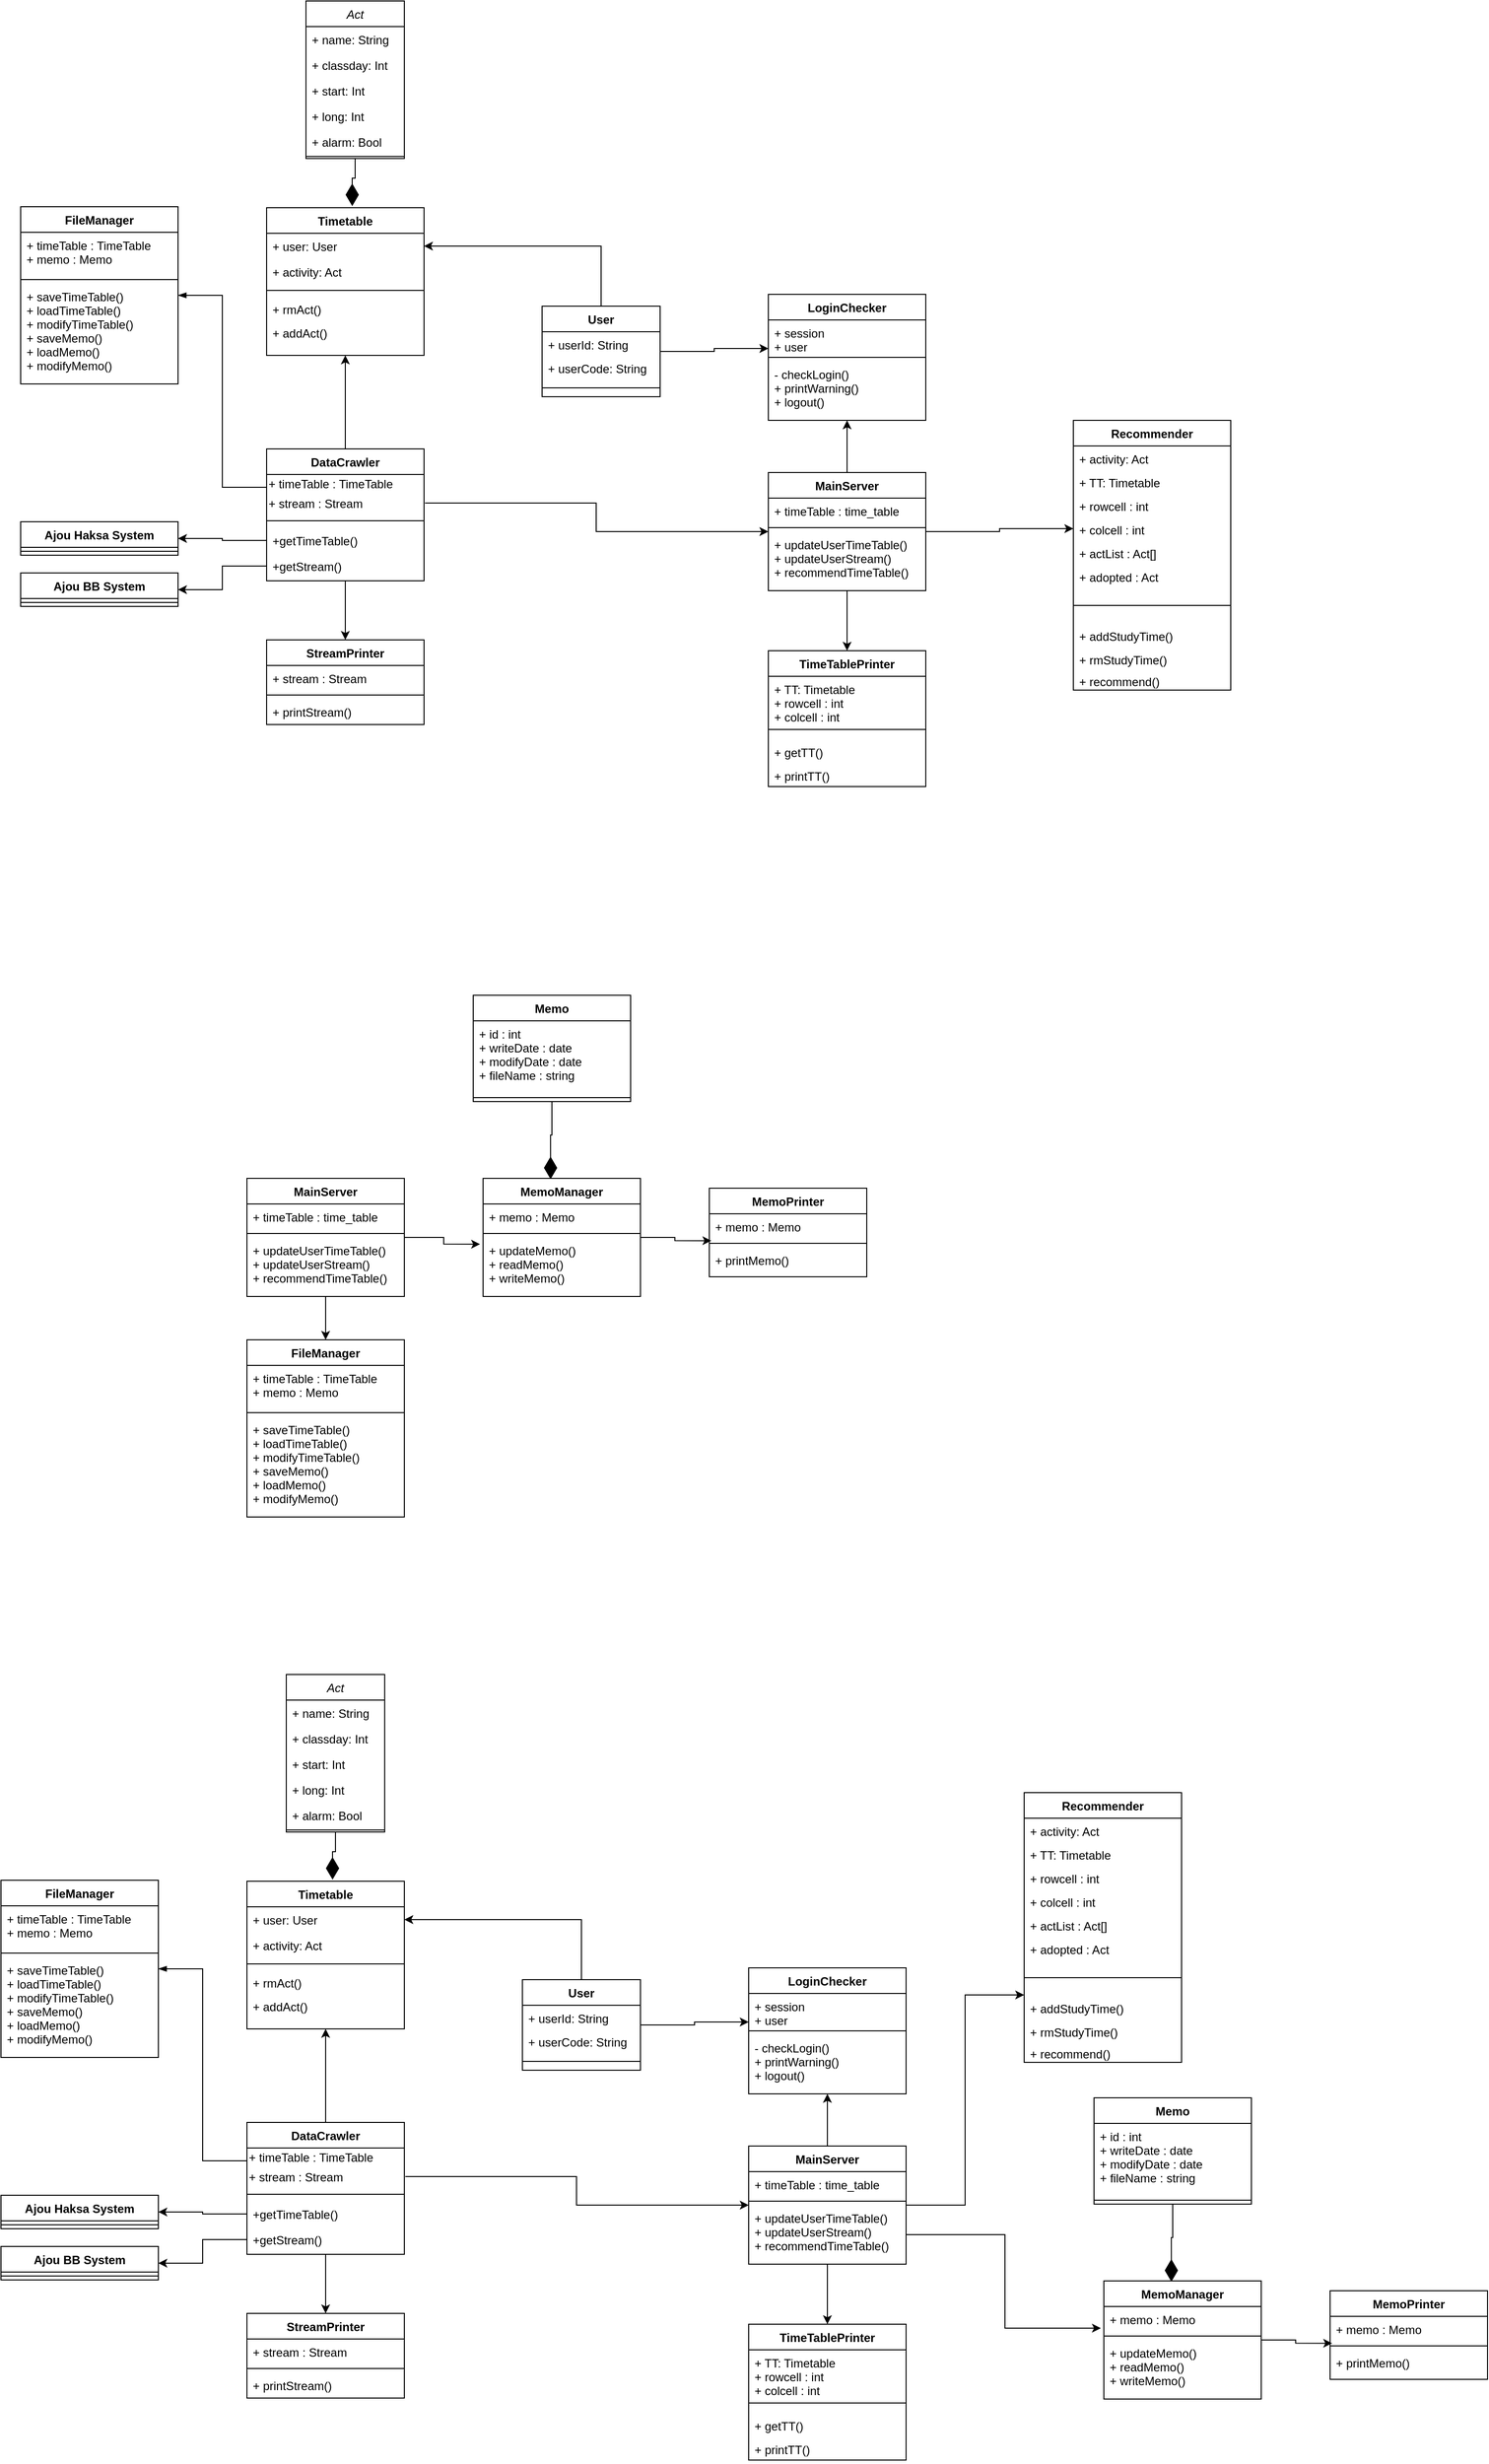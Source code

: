 <mxfile version="14.6.11" type="device"><diagram id="C5RBs43oDa-KdzZeNtuy" name="Page-1"><mxGraphModel dx="2430" dy="1302" grid="1" gridSize="10" guides="1" tooltips="1" connect="1" arrows="1" fold="1" page="1" pageScale="1" pageWidth="827" pageHeight="1169" math="0" shadow="0"><root><mxCell id="WIyWlLk6GJQsqaUBKTNV-0"/><mxCell id="WIyWlLk6GJQsqaUBKTNV-1" parent="WIyWlLk6GJQsqaUBKTNV-0"/><mxCell id="ETxYlzqkXfTXJyy8yttE-58" style="edgeStyle=orthogonalEdgeStyle;rounded=0;orthogonalLoop=1;jettySize=auto;html=1;entryX=0.5;entryY=0;entryDx=0;entryDy=0;endArrow=classic;endFill=1;" edge="1" parent="WIyWlLk6GJQsqaUBKTNV-1" source="zkfFHV4jXpPFQw0GAbJ--0" target="ETxYlzqkXfTXJyy8yttE-54"><mxGeometry relative="1" as="geometry"/></mxCell><mxCell id="ETxYlzqkXfTXJyy8yttE-206" style="edgeStyle=orthogonalEdgeStyle;rounded=0;orthogonalLoop=1;jettySize=auto;html=1;startArrow=none;startFill=0;endArrow=classic;endFill=1;endSize=6;strokeWidth=1;entryX=0.5;entryY=1;entryDx=0;entryDy=0;" edge="1" parent="WIyWlLk6GJQsqaUBKTNV-1" source="zkfFHV4jXpPFQw0GAbJ--0" target="ETxYlzqkXfTXJyy8yttE-160"><mxGeometry relative="1" as="geometry"><mxPoint x="450" y="430" as="targetPoint"/></mxGeometry></mxCell><mxCell id="zkfFHV4jXpPFQw0GAbJ--0" value="DataCrawler" style="swimlane;fontStyle=1;align=center;verticalAlign=top;childLayout=stackLayout;horizontal=1;startSize=26;horizontalStack=0;resizeParent=1;resizeLast=0;collapsible=1;marginBottom=0;rounded=0;shadow=0;strokeWidth=1;" parent="WIyWlLk6GJQsqaUBKTNV-1" vertex="1"><mxGeometry x="380" y="475" width="160" height="134" as="geometry"><mxRectangle x="230" y="140" width="160" height="26" as="alternateBounds"/></mxGeometry></mxCell><mxCell id="ETxYlzqkXfTXJyy8yttE-52" value="+ timeTable : TimeTable" style="text;html=1;align=left;verticalAlign=middle;resizable=0;points=[];autosize=1;strokeColor=none;" vertex="1" parent="zkfFHV4jXpPFQw0GAbJ--0"><mxGeometry y="26" width="160" height="20" as="geometry"/></mxCell><mxCell id="ETxYlzqkXfTXJyy8yttE-53" value="+ stream : Stream" style="text;html=1;align=left;verticalAlign=middle;resizable=0;points=[];autosize=1;strokeColor=none;" vertex="1" parent="zkfFHV4jXpPFQw0GAbJ--0"><mxGeometry y="46" width="160" height="20" as="geometry"/></mxCell><mxCell id="zkfFHV4jXpPFQw0GAbJ--4" value="" style="line;html=1;strokeWidth=1;align=left;verticalAlign=middle;spacingTop=-1;spacingLeft=3;spacingRight=3;rotatable=0;labelPosition=right;points=[];portConstraint=eastwest;" parent="zkfFHV4jXpPFQw0GAbJ--0" vertex="1"><mxGeometry y="66" width="160" height="14" as="geometry"/></mxCell><mxCell id="zkfFHV4jXpPFQw0GAbJ--5" value="+getTimeTable()" style="text;align=left;verticalAlign=top;spacingLeft=4;spacingRight=4;overflow=hidden;rotatable=0;points=[[0,0.5],[1,0.5]];portConstraint=eastwest;" parent="zkfFHV4jXpPFQw0GAbJ--0" vertex="1"><mxGeometry y="80" width="160" height="26" as="geometry"/></mxCell><mxCell id="ETxYlzqkXfTXJyy8yttE-0" value="+getStream()" style="text;align=left;verticalAlign=top;spacingLeft=4;spacingRight=4;overflow=hidden;rotatable=0;points=[[0,0.5],[1,0.5]];portConstraint=eastwest;" vertex="1" parent="zkfFHV4jXpPFQw0GAbJ--0"><mxGeometry y="106" width="160" height="26" as="geometry"/></mxCell><mxCell id="ETxYlzqkXfTXJyy8yttE-1" value="Ajou Haksa System" style="swimlane;fontStyle=1;align=center;verticalAlign=top;childLayout=stackLayout;horizontal=1;startSize=26;horizontalStack=0;resizeParent=1;resizeLast=0;collapsible=1;marginBottom=0;rounded=0;shadow=0;strokeWidth=1;" vertex="1" parent="WIyWlLk6GJQsqaUBKTNV-1"><mxGeometry x="130" y="549" width="160" height="34" as="geometry"><mxRectangle x="230" y="140" width="160" height="26" as="alternateBounds"/></mxGeometry></mxCell><mxCell id="ETxYlzqkXfTXJyy8yttE-2" value="" style="line;html=1;strokeWidth=1;align=left;verticalAlign=middle;spacingTop=-1;spacingLeft=3;spacingRight=3;rotatable=0;labelPosition=right;points=[];portConstraint=eastwest;" vertex="1" parent="ETxYlzqkXfTXJyy8yttE-1"><mxGeometry y="26" width="160" height="8" as="geometry"/></mxCell><mxCell id="ETxYlzqkXfTXJyy8yttE-6" style="edgeStyle=orthogonalEdgeStyle;rounded=0;orthogonalLoop=1;jettySize=auto;html=1;entryX=1;entryY=0.5;entryDx=0;entryDy=0;exitX=0;exitY=0.5;exitDx=0;exitDy=0;" edge="1" parent="WIyWlLk6GJQsqaUBKTNV-1" source="zkfFHV4jXpPFQw0GAbJ--5" target="ETxYlzqkXfTXJyy8yttE-1"><mxGeometry relative="1" as="geometry"><mxPoint x="380" y="566" as="sourcePoint"/></mxGeometry></mxCell><mxCell id="ETxYlzqkXfTXJyy8yttE-18" value="Ajou BB System" style="swimlane;fontStyle=1;align=center;verticalAlign=top;childLayout=stackLayout;horizontal=1;startSize=26;horizontalStack=0;resizeParent=1;resizeLast=0;collapsible=1;marginBottom=0;rounded=0;shadow=0;strokeWidth=1;" vertex="1" parent="WIyWlLk6GJQsqaUBKTNV-1"><mxGeometry x="130" y="601" width="160" height="34" as="geometry"><mxRectangle x="230" y="140" width="160" height="26" as="alternateBounds"/></mxGeometry></mxCell><mxCell id="ETxYlzqkXfTXJyy8yttE-19" value="" style="line;html=1;strokeWidth=1;align=left;verticalAlign=middle;spacingTop=-1;spacingLeft=3;spacingRight=3;rotatable=0;labelPosition=right;points=[];portConstraint=eastwest;" vertex="1" parent="ETxYlzqkXfTXJyy8yttE-18"><mxGeometry y="26" width="160" height="8" as="geometry"/></mxCell><mxCell id="ETxYlzqkXfTXJyy8yttE-29" style="edgeStyle=orthogonalEdgeStyle;rounded=0;orthogonalLoop=1;jettySize=auto;html=1;entryX=1;entryY=0.5;entryDx=0;entryDy=0;endArrow=classic;endFill=1;exitX=0;exitY=0.5;exitDx=0;exitDy=0;" edge="1" parent="WIyWlLk6GJQsqaUBKTNV-1" source="ETxYlzqkXfTXJyy8yttE-0" target="ETxYlzqkXfTXJyy8yttE-18"><mxGeometry relative="1" as="geometry"><mxPoint x="380" y="618" as="sourcePoint"/></mxGeometry></mxCell><mxCell id="ETxYlzqkXfTXJyy8yttE-113" style="edgeStyle=orthogonalEdgeStyle;rounded=0;orthogonalLoop=1;jettySize=auto;html=1;entryX=0;entryY=0.65;entryDx=0;entryDy=0;entryPerimeter=0;endArrow=none;endFill=0;endSize=20;strokeWidth=1;startArrow=blockThin;startFill=1;" edge="1" parent="WIyWlLk6GJQsqaUBKTNV-1" source="ETxYlzqkXfTXJyy8yttE-39" target="ETxYlzqkXfTXJyy8yttE-52"><mxGeometry relative="1" as="geometry"/></mxCell><mxCell id="ETxYlzqkXfTXJyy8yttE-39" value="FileManager" style="swimlane;fontStyle=1;align=center;verticalAlign=top;childLayout=stackLayout;horizontal=1;startSize=26;horizontalStack=0;resizeParent=1;resizeParentMax=0;resizeLast=0;collapsible=1;marginBottom=0;" vertex="1" parent="WIyWlLk6GJQsqaUBKTNV-1"><mxGeometry x="130" y="229" width="160" height="180" as="geometry"/></mxCell><mxCell id="ETxYlzqkXfTXJyy8yttE-40" value="+ timeTable : TimeTable&#10;+ memo : Memo" style="text;strokeColor=none;fillColor=none;align=left;verticalAlign=top;spacingLeft=4;spacingRight=4;overflow=hidden;rotatable=0;points=[[0,0.5],[1,0.5]];portConstraint=eastwest;" vertex="1" parent="ETxYlzqkXfTXJyy8yttE-39"><mxGeometry y="26" width="160" height="44" as="geometry"/></mxCell><mxCell id="ETxYlzqkXfTXJyy8yttE-41" value="" style="line;strokeWidth=1;fillColor=none;align=left;verticalAlign=middle;spacingTop=-1;spacingLeft=3;spacingRight=3;rotatable=0;labelPosition=right;points=[];portConstraint=eastwest;" vertex="1" parent="ETxYlzqkXfTXJyy8yttE-39"><mxGeometry y="70" width="160" height="8" as="geometry"/></mxCell><mxCell id="ETxYlzqkXfTXJyy8yttE-42" value="+ saveTimeTable()&#10;+ loadTimeTable()&#10;+ modifyTimeTable()&#10;+ saveMemo()&#10;+ loadMemo()&#10;+ modifyMemo()&#10;" style="text;strokeColor=none;fillColor=none;align=left;verticalAlign=top;spacingLeft=4;spacingRight=4;overflow=hidden;rotatable=0;points=[[0,0.5],[1,0.5]];portConstraint=eastwest;" vertex="1" parent="ETxYlzqkXfTXJyy8yttE-39"><mxGeometry y="78" width="160" height="102" as="geometry"/></mxCell><mxCell id="ETxYlzqkXfTXJyy8yttE-67" style="edgeStyle=orthogonalEdgeStyle;rounded=0;orthogonalLoop=1;jettySize=auto;html=1;endArrow=classic;endFill=1;entryX=0.5;entryY=1;entryDx=0;entryDy=0;entryPerimeter=0;" edge="1" parent="WIyWlLk6GJQsqaUBKTNV-1" source="ETxYlzqkXfTXJyy8yttE-48" target="ETxYlzqkXfTXJyy8yttE-62"><mxGeometry relative="1" as="geometry"><mxPoint x="970" y="458" as="targetPoint"/></mxGeometry></mxCell><mxCell id="ETxYlzqkXfTXJyy8yttE-114" style="edgeStyle=orthogonalEdgeStyle;rounded=0;orthogonalLoop=1;jettySize=auto;html=1;entryX=1.006;entryY=0.45;entryDx=0;entryDy=0;entryPerimeter=0;startArrow=classic;startFill=1;endArrow=none;endFill=0;endSize=6;strokeWidth=1;" edge="1" parent="WIyWlLk6GJQsqaUBKTNV-1" source="ETxYlzqkXfTXJyy8yttE-48" target="ETxYlzqkXfTXJyy8yttE-53"><mxGeometry relative="1" as="geometry"/></mxCell><mxCell id="ETxYlzqkXfTXJyy8yttE-197" style="edgeStyle=orthogonalEdgeStyle;rounded=0;orthogonalLoop=1;jettySize=auto;html=1;entryX=0.5;entryY=0;entryDx=0;entryDy=0;startArrow=none;startFill=0;endArrow=classic;endFill=1;endSize=6;strokeWidth=1;" edge="1" parent="WIyWlLk6GJQsqaUBKTNV-1" source="ETxYlzqkXfTXJyy8yttE-48" target="ETxYlzqkXfTXJyy8yttE-184"><mxGeometry relative="1" as="geometry"/></mxCell><mxCell id="ETxYlzqkXfTXJyy8yttE-211" style="edgeStyle=orthogonalEdgeStyle;rounded=0;orthogonalLoop=1;jettySize=auto;html=1;entryX=0;entryY=0.5;entryDx=0;entryDy=0;startArrow=none;startFill=0;endArrow=classic;endFill=1;endSize=6;strokeWidth=1;" edge="1" parent="WIyWlLk6GJQsqaUBKTNV-1" source="ETxYlzqkXfTXJyy8yttE-48" target="ETxYlzqkXfTXJyy8yttE-208"><mxGeometry relative="1" as="geometry"/></mxCell><mxCell id="ETxYlzqkXfTXJyy8yttE-48" value="MainServer" style="swimlane;fontStyle=1;align=center;verticalAlign=top;childLayout=stackLayout;horizontal=1;startSize=26;horizontalStack=0;resizeParent=1;resizeParentMax=0;resizeLast=0;collapsible=1;marginBottom=0;" vertex="1" parent="WIyWlLk6GJQsqaUBKTNV-1"><mxGeometry x="890" y="499" width="160" height="120" as="geometry"/></mxCell><mxCell id="ETxYlzqkXfTXJyy8yttE-49" value="+ timeTable : time_table" style="text;strokeColor=none;fillColor=none;align=left;verticalAlign=top;spacingLeft=4;spacingRight=4;overflow=hidden;rotatable=0;points=[[0,0.5],[1,0.5]];portConstraint=eastwest;" vertex="1" parent="ETxYlzqkXfTXJyy8yttE-48"><mxGeometry y="26" width="160" height="26" as="geometry"/></mxCell><mxCell id="ETxYlzqkXfTXJyy8yttE-50" value="" style="line;strokeWidth=1;fillColor=none;align=left;verticalAlign=middle;spacingTop=-1;spacingLeft=3;spacingRight=3;rotatable=0;labelPosition=right;points=[];portConstraint=eastwest;" vertex="1" parent="ETxYlzqkXfTXJyy8yttE-48"><mxGeometry y="52" width="160" height="8" as="geometry"/></mxCell><mxCell id="ETxYlzqkXfTXJyy8yttE-51" value="+ updateUserTimeTable()&#10;+ updateUserStream()&#10;+ recommendTimeTable()" style="text;strokeColor=none;fillColor=none;align=left;verticalAlign=top;spacingLeft=4;spacingRight=4;overflow=hidden;rotatable=0;points=[[0,0.5],[1,0.5]];portConstraint=eastwest;" vertex="1" parent="ETxYlzqkXfTXJyy8yttE-48"><mxGeometry y="60" width="160" height="60" as="geometry"/></mxCell><mxCell id="ETxYlzqkXfTXJyy8yttE-54" value="StreamPrinter" style="swimlane;fontStyle=1;align=center;verticalAlign=top;childLayout=stackLayout;horizontal=1;startSize=26;horizontalStack=0;resizeParent=1;resizeParentMax=0;resizeLast=0;collapsible=1;marginBottom=0;" vertex="1" parent="WIyWlLk6GJQsqaUBKTNV-1"><mxGeometry x="380" y="669" width="160" height="86" as="geometry"/></mxCell><mxCell id="ETxYlzqkXfTXJyy8yttE-55" value="+ stream : Stream" style="text;strokeColor=none;fillColor=none;align=left;verticalAlign=top;spacingLeft=4;spacingRight=4;overflow=hidden;rotatable=0;points=[[0,0.5],[1,0.5]];portConstraint=eastwest;" vertex="1" parent="ETxYlzqkXfTXJyy8yttE-54"><mxGeometry y="26" width="160" height="26" as="geometry"/></mxCell><mxCell id="ETxYlzqkXfTXJyy8yttE-56" value="" style="line;strokeWidth=1;fillColor=none;align=left;verticalAlign=middle;spacingTop=-1;spacingLeft=3;spacingRight=3;rotatable=0;labelPosition=right;points=[];portConstraint=eastwest;" vertex="1" parent="ETxYlzqkXfTXJyy8yttE-54"><mxGeometry y="52" width="160" height="8" as="geometry"/></mxCell><mxCell id="ETxYlzqkXfTXJyy8yttE-57" value="+ printStream()" style="text;strokeColor=none;fillColor=none;align=left;verticalAlign=top;spacingLeft=4;spacingRight=4;overflow=hidden;rotatable=0;points=[[0,0.5],[1,0.5]];portConstraint=eastwest;" vertex="1" parent="ETxYlzqkXfTXJyy8yttE-54"><mxGeometry y="60" width="160" height="26" as="geometry"/></mxCell><mxCell id="ETxYlzqkXfTXJyy8yttE-59" value="LoginChecker" style="swimlane;fontStyle=1;align=center;verticalAlign=top;childLayout=stackLayout;horizontal=1;startSize=26;horizontalStack=0;resizeParent=1;resizeParentMax=0;resizeLast=0;collapsible=1;marginBottom=0;" vertex="1" parent="WIyWlLk6GJQsqaUBKTNV-1"><mxGeometry x="890" y="318" width="160" height="128" as="geometry"/></mxCell><mxCell id="ETxYlzqkXfTXJyy8yttE-60" value="+ session&#10;+ user" style="text;strokeColor=none;fillColor=none;align=left;verticalAlign=top;spacingLeft=4;spacingRight=4;overflow=hidden;rotatable=0;points=[[0,0.5],[1,0.5]];portConstraint=eastwest;" vertex="1" parent="ETxYlzqkXfTXJyy8yttE-59"><mxGeometry y="26" width="160" height="34" as="geometry"/></mxCell><mxCell id="ETxYlzqkXfTXJyy8yttE-61" value="" style="line;strokeWidth=1;fillColor=none;align=left;verticalAlign=middle;spacingTop=-1;spacingLeft=3;spacingRight=3;rotatable=0;labelPosition=right;points=[];portConstraint=eastwest;" vertex="1" parent="ETxYlzqkXfTXJyy8yttE-59"><mxGeometry y="60" width="160" height="8" as="geometry"/></mxCell><mxCell id="ETxYlzqkXfTXJyy8yttE-62" value="- checkLogin()&#10;+ printWarning()&#10;+ logout()" style="text;strokeColor=none;fillColor=none;align=left;verticalAlign=top;spacingLeft=4;spacingRight=4;overflow=hidden;rotatable=0;points=[[0,0.5],[1,0.5]];portConstraint=eastwest;" vertex="1" parent="ETxYlzqkXfTXJyy8yttE-59"><mxGeometry y="68" width="160" height="60" as="geometry"/></mxCell><mxCell id="ETxYlzqkXfTXJyy8yttE-212" style="edgeStyle=orthogonalEdgeStyle;rounded=0;orthogonalLoop=1;jettySize=auto;html=1;entryX=0.429;entryY=0.007;entryDx=0;entryDy=0;entryPerimeter=0;startArrow=none;startFill=0;endArrow=diamondThin;endFill=1;endSize=20;strokeWidth=1;" edge="1" parent="WIyWlLk6GJQsqaUBKTNV-1" source="ETxYlzqkXfTXJyy8yttE-98" target="ETxYlzqkXfTXJyy8yttE-103"><mxGeometry relative="1" as="geometry"/></mxCell><mxCell id="ETxYlzqkXfTXJyy8yttE-98" value="Memo" style="swimlane;fontStyle=1;align=center;verticalAlign=top;childLayout=stackLayout;horizontal=1;startSize=26;horizontalStack=0;resizeParent=1;resizeParentMax=0;resizeLast=0;collapsible=1;marginBottom=0;" vertex="1" parent="WIyWlLk6GJQsqaUBKTNV-1"><mxGeometry x="1221" y="2150" width="160" height="108" as="geometry"/></mxCell><mxCell id="ETxYlzqkXfTXJyy8yttE-99" value="+ id : int&#10;+ writeDate : date&#10;+ modifyDate : date&#10;+ fileName : string" style="text;strokeColor=none;fillColor=none;align=left;verticalAlign=top;spacingLeft=4;spacingRight=4;overflow=hidden;rotatable=0;points=[[0,0.5],[1,0.5]];portConstraint=eastwest;" vertex="1" parent="ETxYlzqkXfTXJyy8yttE-98"><mxGeometry y="26" width="160" height="74" as="geometry"/></mxCell><mxCell id="ETxYlzqkXfTXJyy8yttE-100" value="" style="line;strokeWidth=1;fillColor=none;align=left;verticalAlign=middle;spacingTop=-1;spacingLeft=3;spacingRight=3;rotatable=0;labelPosition=right;points=[];portConstraint=eastwest;" vertex="1" parent="ETxYlzqkXfTXJyy8yttE-98"><mxGeometry y="100" width="160" height="8" as="geometry"/></mxCell><mxCell id="ETxYlzqkXfTXJyy8yttE-219" style="edgeStyle=orthogonalEdgeStyle;rounded=0;orthogonalLoop=1;jettySize=auto;html=1;entryX=0.013;entryY=1.051;entryDx=0;entryDy=0;entryPerimeter=0;startArrow=none;startFill=0;endArrow=classic;endFill=1;endSize=6;strokeWidth=1;" edge="1" parent="WIyWlLk6GJQsqaUBKTNV-1" source="ETxYlzqkXfTXJyy8yttE-103" target="ETxYlzqkXfTXJyy8yttE-214"><mxGeometry relative="1" as="geometry"/></mxCell><mxCell id="ETxYlzqkXfTXJyy8yttE-103" value="MemoManager" style="swimlane;fontStyle=1;align=center;verticalAlign=top;childLayout=stackLayout;horizontal=1;startSize=26;horizontalStack=0;resizeParent=1;resizeParentMax=0;resizeLast=0;collapsible=1;marginBottom=0;" vertex="1" parent="WIyWlLk6GJQsqaUBKTNV-1"><mxGeometry x="1231" y="2336" width="160" height="120" as="geometry"/></mxCell><mxCell id="ETxYlzqkXfTXJyy8yttE-104" value="+ memo : Memo" style="text;strokeColor=none;fillColor=none;align=left;verticalAlign=top;spacingLeft=4;spacingRight=4;overflow=hidden;rotatable=0;points=[[0,0.5],[1,0.5]];portConstraint=eastwest;" vertex="1" parent="ETxYlzqkXfTXJyy8yttE-103"><mxGeometry y="26" width="160" height="26" as="geometry"/></mxCell><mxCell id="ETxYlzqkXfTXJyy8yttE-105" value="" style="line;strokeWidth=1;fillColor=none;align=left;verticalAlign=middle;spacingTop=-1;spacingLeft=3;spacingRight=3;rotatable=0;labelPosition=right;points=[];portConstraint=eastwest;" vertex="1" parent="ETxYlzqkXfTXJyy8yttE-103"><mxGeometry y="52" width="160" height="8" as="geometry"/></mxCell><mxCell id="ETxYlzqkXfTXJyy8yttE-106" value="+ updateMemo()&#10;+ readMemo()&#10;+ writeMemo()" style="text;strokeColor=none;fillColor=none;align=left;verticalAlign=top;spacingLeft=4;spacingRight=4;overflow=hidden;rotatable=0;points=[[0,0.5],[1,0.5]];portConstraint=eastwest;" vertex="1" parent="ETxYlzqkXfTXJyy8yttE-103"><mxGeometry y="60" width="160" height="60" as="geometry"/></mxCell><mxCell id="ETxYlzqkXfTXJyy8yttE-191" style="edgeStyle=orthogonalEdgeStyle;rounded=0;orthogonalLoop=1;jettySize=auto;html=1;entryX=0.544;entryY=-0.011;entryDx=0;entryDy=0;entryPerimeter=0;startArrow=none;startFill=0;endArrow=diamondThin;endFill=1;endSize=20;strokeWidth=1;" edge="1" parent="WIyWlLk6GJQsqaUBKTNV-1" source="ETxYlzqkXfTXJyy8yttE-153" target="ETxYlzqkXfTXJyy8yttE-160"><mxGeometry relative="1" as="geometry"/></mxCell><mxCell id="ETxYlzqkXfTXJyy8yttE-153" value="Act" style="swimlane;fontStyle=2;align=center;verticalAlign=top;childLayout=stackLayout;horizontal=1;startSize=26;horizontalStack=0;resizeParent=1;resizeLast=0;collapsible=1;marginBottom=0;rounded=0;shadow=0;strokeWidth=1;" vertex="1" parent="WIyWlLk6GJQsqaUBKTNV-1"><mxGeometry x="420" y="20" width="100" height="160" as="geometry"><mxRectangle x="230" y="140" width="160" height="26" as="alternateBounds"/></mxGeometry></mxCell><mxCell id="ETxYlzqkXfTXJyy8yttE-154" value="+ name: String" style="text;align=left;verticalAlign=top;spacingLeft=4;spacingRight=4;overflow=hidden;rotatable=0;points=[[0,0.5],[1,0.5]];portConstraint=eastwest;" vertex="1" parent="ETxYlzqkXfTXJyy8yttE-153"><mxGeometry y="26" width="100" height="26" as="geometry"/></mxCell><mxCell id="ETxYlzqkXfTXJyy8yttE-155" value="+ classday: Int" style="text;align=left;verticalAlign=top;spacingLeft=4;spacingRight=4;overflow=hidden;rotatable=0;points=[[0,0.5],[1,0.5]];portConstraint=eastwest;rounded=0;shadow=0;html=0;" vertex="1" parent="ETxYlzqkXfTXJyy8yttE-153"><mxGeometry y="52" width="100" height="26" as="geometry"/></mxCell><mxCell id="ETxYlzqkXfTXJyy8yttE-156" value="+ start: Int" style="text;align=left;verticalAlign=top;spacingLeft=4;spacingRight=4;overflow=hidden;rotatable=0;points=[[0,0.5],[1,0.5]];portConstraint=eastwest;rounded=0;shadow=0;html=0;" vertex="1" parent="ETxYlzqkXfTXJyy8yttE-153"><mxGeometry y="78" width="100" height="26" as="geometry"/></mxCell><mxCell id="ETxYlzqkXfTXJyy8yttE-157" value="+ long: Int" style="text;align=left;verticalAlign=top;spacingLeft=4;spacingRight=4;overflow=hidden;rotatable=0;points=[[0,0.5],[1,0.5]];portConstraint=eastwest;rounded=0;shadow=0;html=0;" vertex="1" parent="ETxYlzqkXfTXJyy8yttE-153"><mxGeometry y="104" width="100" height="26" as="geometry"/></mxCell><mxCell id="ETxYlzqkXfTXJyy8yttE-158" value="+ alarm: Bool" style="text;align=left;verticalAlign=top;spacingLeft=4;spacingRight=4;overflow=hidden;rotatable=0;points=[[0,0.5],[1,0.5]];portConstraint=eastwest;rounded=0;shadow=0;html=0;" vertex="1" parent="ETxYlzqkXfTXJyy8yttE-153"><mxGeometry y="130" width="100" height="26" as="geometry"/></mxCell><mxCell id="ETxYlzqkXfTXJyy8yttE-159" value="" style="line;html=1;strokeWidth=1;align=left;verticalAlign=middle;spacingTop=-1;spacingLeft=3;spacingRight=3;rotatable=0;labelPosition=right;points=[];portConstraint=eastwest;" vertex="1" parent="ETxYlzqkXfTXJyy8yttE-153"><mxGeometry y="156" width="100" height="4" as="geometry"/></mxCell><mxCell id="ETxYlzqkXfTXJyy8yttE-160" value="Timetable" style="swimlane;fontStyle=1;align=center;verticalAlign=top;childLayout=stackLayout;horizontal=1;startSize=26;horizontalStack=0;resizeParent=1;resizeLast=0;collapsible=1;marginBottom=0;rounded=0;shadow=0;strokeWidth=1;" vertex="1" parent="WIyWlLk6GJQsqaUBKTNV-1"><mxGeometry x="380" y="230" width="160" height="150" as="geometry"><mxRectangle x="550" y="140" width="160" height="26" as="alternateBounds"/></mxGeometry></mxCell><mxCell id="ETxYlzqkXfTXJyy8yttE-161" value="+ user: User" style="text;align=left;verticalAlign=top;spacingLeft=4;spacingRight=4;overflow=hidden;rotatable=0;points=[[0,0.5],[1,0.5]];portConstraint=eastwest;rounded=0;shadow=0;html=0;" vertex="1" parent="ETxYlzqkXfTXJyy8yttE-160"><mxGeometry y="26" width="160" height="26" as="geometry"/></mxCell><mxCell id="ETxYlzqkXfTXJyy8yttE-162" value="+ activity: Act" style="text;align=left;verticalAlign=top;spacingLeft=4;spacingRight=4;overflow=hidden;rotatable=0;points=[[0,0.5],[1,0.5]];portConstraint=eastwest;rounded=0;shadow=0;html=0;" vertex="1" parent="ETxYlzqkXfTXJyy8yttE-160"><mxGeometry y="52" width="160" height="26" as="geometry"/></mxCell><mxCell id="ETxYlzqkXfTXJyy8yttE-163" value="" style="line;html=1;strokeWidth=1;align=left;verticalAlign=middle;spacingTop=-1;spacingLeft=3;spacingRight=3;rotatable=0;labelPosition=right;points=[];portConstraint=eastwest;" vertex="1" parent="ETxYlzqkXfTXJyy8yttE-160"><mxGeometry y="78" width="160" height="12" as="geometry"/></mxCell><mxCell id="ETxYlzqkXfTXJyy8yttE-204" value="+ rmAct()" style="text;align=left;verticalAlign=top;spacingLeft=4;spacingRight=4;overflow=hidden;rotatable=0;points=[[0,0.5],[1,0.5]];portConstraint=eastwest;" vertex="1" parent="ETxYlzqkXfTXJyy8yttE-160"><mxGeometry y="90" width="160" height="24" as="geometry"/></mxCell><mxCell id="ETxYlzqkXfTXJyy8yttE-203" value="+ addAct()&#10;" style="text;align=left;verticalAlign=top;spacingLeft=4;spacingRight=4;overflow=hidden;rotatable=0;points=[[0,0.5],[1,0.5]];portConstraint=eastwest;" vertex="1" parent="ETxYlzqkXfTXJyy8yttE-160"><mxGeometry y="114" width="160" height="24" as="geometry"/></mxCell><mxCell id="ETxYlzqkXfTXJyy8yttE-165" value="Recommender" style="swimlane;fontStyle=1;align=center;verticalAlign=top;childLayout=stackLayout;horizontal=1;startSize=26;horizontalStack=0;resizeParent=1;resizeLast=0;collapsible=1;marginBottom=0;rounded=0;shadow=0;strokeWidth=1;" vertex="1" parent="WIyWlLk6GJQsqaUBKTNV-1"><mxGeometry x="1200" y="446" width="160" height="274" as="geometry"><mxRectangle x="340" y="380" width="170" height="26" as="alternateBounds"/></mxGeometry></mxCell><mxCell id="ETxYlzqkXfTXJyy8yttE-166" value="+ activity: Act" style="text;align=left;verticalAlign=top;spacingLeft=4;spacingRight=4;overflow=hidden;rotatable=0;points=[[0,0.5],[1,0.5]];portConstraint=eastwest;" vertex="1" parent="ETxYlzqkXfTXJyy8yttE-165"><mxGeometry y="26" width="160" height="24" as="geometry"/></mxCell><mxCell id="ETxYlzqkXfTXJyy8yttE-167" value="+ TT: Timetable" style="text;align=left;verticalAlign=top;spacingLeft=4;spacingRight=4;overflow=hidden;rotatable=0;points=[[0,0.5],[1,0.5]];portConstraint=eastwest;" vertex="1" parent="ETxYlzqkXfTXJyy8yttE-165"><mxGeometry y="50" width="160" height="24" as="geometry"/></mxCell><mxCell id="ETxYlzqkXfTXJyy8yttE-207" value="+ rowcell : int" style="text;align=left;verticalAlign=top;spacingLeft=4;spacingRight=4;overflow=hidden;rotatable=0;points=[[0,0.5],[1,0.5]];portConstraint=eastwest;" vertex="1" parent="ETxYlzqkXfTXJyy8yttE-165"><mxGeometry y="74" width="160" height="24" as="geometry"/></mxCell><mxCell id="ETxYlzqkXfTXJyy8yttE-208" value="+ colcell : int" style="text;align=left;verticalAlign=top;spacingLeft=4;spacingRight=4;overflow=hidden;rotatable=0;points=[[0,0.5],[1,0.5]];portConstraint=eastwest;" vertex="1" parent="ETxYlzqkXfTXJyy8yttE-165"><mxGeometry y="98" width="160" height="24" as="geometry"/></mxCell><mxCell id="ETxYlzqkXfTXJyy8yttE-209" value="+ actList : Act[]" style="text;align=left;verticalAlign=top;spacingLeft=4;spacingRight=4;overflow=hidden;rotatable=0;points=[[0,0.5],[1,0.5]];portConstraint=eastwest;" vertex="1" parent="ETxYlzqkXfTXJyy8yttE-165"><mxGeometry y="122" width="160" height="24" as="geometry"/></mxCell><mxCell id="ETxYlzqkXfTXJyy8yttE-210" value="+ adopted : Act" style="text;align=left;verticalAlign=top;spacingLeft=4;spacingRight=4;overflow=hidden;rotatable=0;points=[[0,0.5],[1,0.5]];portConstraint=eastwest;" vertex="1" parent="ETxYlzqkXfTXJyy8yttE-165"><mxGeometry y="146" width="160" height="24" as="geometry"/></mxCell><mxCell id="ETxYlzqkXfTXJyy8yttE-168" value="" style="line;html=1;strokeWidth=1;align=left;verticalAlign=middle;spacingTop=-1;spacingLeft=3;spacingRight=3;rotatable=0;labelPosition=right;points=[];portConstraint=eastwest;" vertex="1" parent="ETxYlzqkXfTXJyy8yttE-165"><mxGeometry y="170" width="160" height="36" as="geometry"/></mxCell><mxCell id="ETxYlzqkXfTXJyy8yttE-169" value="+ addStudyTime()" style="text;align=left;verticalAlign=top;spacingLeft=4;spacingRight=4;overflow=hidden;rotatable=0;points=[[0,0.5],[1,0.5]];portConstraint=eastwest;" vertex="1" parent="ETxYlzqkXfTXJyy8yttE-165"><mxGeometry y="206" width="160" height="24" as="geometry"/></mxCell><mxCell id="ETxYlzqkXfTXJyy8yttE-170" value="+ rmStudyTime()" style="text;align=left;verticalAlign=top;spacingLeft=4;spacingRight=4;overflow=hidden;rotatable=0;points=[[0,0.5],[1,0.5]];portConstraint=eastwest;" vertex="1" parent="ETxYlzqkXfTXJyy8yttE-165"><mxGeometry y="230" width="160" height="22" as="geometry"/></mxCell><mxCell id="ETxYlzqkXfTXJyy8yttE-171" value="+ recommend()" style="text;align=left;verticalAlign=top;spacingLeft=4;spacingRight=4;overflow=hidden;rotatable=0;points=[[0,0.5],[1,0.5]];portConstraint=eastwest;" vertex="1" parent="ETxYlzqkXfTXJyy8yttE-165"><mxGeometry y="252" width="160" height="22" as="geometry"/></mxCell><mxCell id="ETxYlzqkXfTXJyy8yttE-193" style="edgeStyle=orthogonalEdgeStyle;rounded=0;orthogonalLoop=1;jettySize=auto;html=1;entryX=1;entryY=0.5;entryDx=0;entryDy=0;startArrow=none;startFill=0;endArrow=classic;endFill=1;endSize=6;strokeWidth=1;" edge="1" parent="WIyWlLk6GJQsqaUBKTNV-1" source="ETxYlzqkXfTXJyy8yttE-178" target="ETxYlzqkXfTXJyy8yttE-161"><mxGeometry relative="1" as="geometry"/></mxCell><mxCell id="ETxYlzqkXfTXJyy8yttE-194" style="edgeStyle=orthogonalEdgeStyle;rounded=0;orthogonalLoop=1;jettySize=auto;html=1;entryX=0;entryY=0.853;entryDx=0;entryDy=0;entryPerimeter=0;startArrow=none;startFill=0;endArrow=classic;endFill=1;endSize=6;strokeWidth=1;" edge="1" parent="WIyWlLk6GJQsqaUBKTNV-1" source="ETxYlzqkXfTXJyy8yttE-178" target="ETxYlzqkXfTXJyy8yttE-60"><mxGeometry relative="1" as="geometry"/></mxCell><mxCell id="ETxYlzqkXfTXJyy8yttE-178" value="User" style="swimlane;fontStyle=1;align=center;verticalAlign=top;childLayout=stackLayout;horizontal=1;startSize=26;horizontalStack=0;resizeParent=1;resizeLast=0;collapsible=1;marginBottom=0;rounded=0;shadow=0;strokeWidth=1;" vertex="1" parent="WIyWlLk6GJQsqaUBKTNV-1"><mxGeometry x="660" y="330" width="120" height="92" as="geometry"><mxRectangle x="340" y="380" width="170" height="26" as="alternateBounds"/></mxGeometry></mxCell><mxCell id="ETxYlzqkXfTXJyy8yttE-179" value="+ userId: String&#10;" style="text;align=left;verticalAlign=top;spacingLeft=4;spacingRight=4;overflow=hidden;rotatable=0;points=[[0,0.5],[1,0.5]];portConstraint=eastwest;" vertex="1" parent="ETxYlzqkXfTXJyy8yttE-178"><mxGeometry y="26" width="120" height="24" as="geometry"/></mxCell><mxCell id="ETxYlzqkXfTXJyy8yttE-181" value="+ userCode: String" style="text;align=left;verticalAlign=top;spacingLeft=4;spacingRight=4;overflow=hidden;rotatable=0;points=[[0,0.5],[1,0.5]];portConstraint=eastwest;" vertex="1" parent="ETxYlzqkXfTXJyy8yttE-178"><mxGeometry y="50" width="120" height="26" as="geometry"/></mxCell><mxCell id="ETxYlzqkXfTXJyy8yttE-182" value="" style="line;html=1;strokeWidth=1;align=left;verticalAlign=middle;spacingTop=-1;spacingLeft=3;spacingRight=3;rotatable=0;labelPosition=right;points=[];portConstraint=eastwest;" vertex="1" parent="ETxYlzqkXfTXJyy8yttE-178"><mxGeometry y="76" width="120" height="14" as="geometry"/></mxCell><mxCell id="ETxYlzqkXfTXJyy8yttE-184" value="TimeTablePrinter" style="swimlane;fontStyle=1;align=center;verticalAlign=top;childLayout=stackLayout;horizontal=1;startSize=26;horizontalStack=0;resizeParent=1;resizeLast=0;collapsible=1;marginBottom=0;rounded=0;shadow=0;strokeWidth=1;" vertex="1" parent="WIyWlLk6GJQsqaUBKTNV-1"><mxGeometry x="890" y="680" width="160" height="138" as="geometry"><mxRectangle x="340" y="380" width="170" height="26" as="alternateBounds"/></mxGeometry></mxCell><mxCell id="ETxYlzqkXfTXJyy8yttE-185" value="+ TT: Timetable&#10;+ rowcell : int&#10;+ colcell : int" style="text;align=left;verticalAlign=top;spacingLeft=4;spacingRight=4;overflow=hidden;rotatable=0;points=[[0,0.5],[1,0.5]];portConstraint=eastwest;" vertex="1" parent="ETxYlzqkXfTXJyy8yttE-184"><mxGeometry y="26" width="160" height="44" as="geometry"/></mxCell><mxCell id="ETxYlzqkXfTXJyy8yttE-186" value="" style="line;html=1;strokeWidth=1;align=left;verticalAlign=middle;spacingTop=-1;spacingLeft=3;spacingRight=3;rotatable=0;labelPosition=right;points=[];portConstraint=eastwest;" vertex="1" parent="ETxYlzqkXfTXJyy8yttE-184"><mxGeometry y="70" width="160" height="20" as="geometry"/></mxCell><mxCell id="ETxYlzqkXfTXJyy8yttE-187" value="+ getTT()" style="text;align=left;verticalAlign=top;spacingLeft=4;spacingRight=4;overflow=hidden;rotatable=0;points=[[0,0.5],[1,0.5]];portConstraint=eastwest;" vertex="1" parent="ETxYlzqkXfTXJyy8yttE-184"><mxGeometry y="90" width="160" height="24" as="geometry"/></mxCell><mxCell id="ETxYlzqkXfTXJyy8yttE-188" value="+ printTT()&#10;" style="text;align=left;verticalAlign=top;spacingLeft=4;spacingRight=4;overflow=hidden;rotatable=0;points=[[0,0.5],[1,0.5]];portConstraint=eastwest;" vertex="1" parent="ETxYlzqkXfTXJyy8yttE-184"><mxGeometry y="114" width="160" height="24" as="geometry"/></mxCell><mxCell id="ETxYlzqkXfTXJyy8yttE-213" value="MemoPrinter" style="swimlane;fontStyle=1;align=center;verticalAlign=top;childLayout=stackLayout;horizontal=1;startSize=26;horizontalStack=0;resizeParent=1;resizeParentMax=0;resizeLast=0;collapsible=1;marginBottom=0;" vertex="1" parent="WIyWlLk6GJQsqaUBKTNV-1"><mxGeometry x="1461" y="2346" width="160" height="90" as="geometry"/></mxCell><mxCell id="ETxYlzqkXfTXJyy8yttE-214" value="+ memo : Memo" style="text;strokeColor=none;fillColor=none;align=left;verticalAlign=top;spacingLeft=4;spacingRight=4;overflow=hidden;rotatable=0;points=[[0,0.5],[1,0.5]];portConstraint=eastwest;" vertex="1" parent="ETxYlzqkXfTXJyy8yttE-213"><mxGeometry y="26" width="160" height="26" as="geometry"/></mxCell><mxCell id="ETxYlzqkXfTXJyy8yttE-215" value="" style="line;strokeWidth=1;fillColor=none;align=left;verticalAlign=middle;spacingTop=-1;spacingLeft=3;spacingRight=3;rotatable=0;labelPosition=right;points=[];portConstraint=eastwest;" vertex="1" parent="ETxYlzqkXfTXJyy8yttE-213"><mxGeometry y="52" width="160" height="8" as="geometry"/></mxCell><mxCell id="ETxYlzqkXfTXJyy8yttE-216" value="+ printMemo()" style="text;strokeColor=none;fillColor=none;align=left;verticalAlign=top;spacingLeft=4;spacingRight=4;overflow=hidden;rotatable=0;points=[[0,0.5],[1,0.5]];portConstraint=eastwest;" vertex="1" parent="ETxYlzqkXfTXJyy8yttE-213"><mxGeometry y="60" width="160" height="30" as="geometry"/></mxCell><mxCell id="ETxYlzqkXfTXJyy8yttE-220" style="edgeStyle=orthogonalEdgeStyle;rounded=0;orthogonalLoop=1;jettySize=auto;html=1;entryX=0.5;entryY=0;entryDx=0;entryDy=0;endArrow=classic;endFill=1;" edge="1" parent="WIyWlLk6GJQsqaUBKTNV-1" source="ETxYlzqkXfTXJyy8yttE-222" target="ETxYlzqkXfTXJyy8yttE-247"><mxGeometry relative="1" as="geometry"/></mxCell><mxCell id="ETxYlzqkXfTXJyy8yttE-221" style="edgeStyle=orthogonalEdgeStyle;rounded=0;orthogonalLoop=1;jettySize=auto;html=1;startArrow=none;startFill=0;endArrow=classic;endFill=1;endSize=6;strokeWidth=1;entryX=0.5;entryY=1;entryDx=0;entryDy=0;" edge="1" parent="WIyWlLk6GJQsqaUBKTNV-1" source="ETxYlzqkXfTXJyy8yttE-222" target="ETxYlzqkXfTXJyy8yttE-263"><mxGeometry relative="1" as="geometry"><mxPoint x="430" y="2130" as="targetPoint"/></mxGeometry></mxCell><mxCell id="ETxYlzqkXfTXJyy8yttE-222" value="DataCrawler" style="swimlane;fontStyle=1;align=center;verticalAlign=top;childLayout=stackLayout;horizontal=1;startSize=26;horizontalStack=0;resizeParent=1;resizeLast=0;collapsible=1;marginBottom=0;rounded=0;shadow=0;strokeWidth=1;" vertex="1" parent="WIyWlLk6GJQsqaUBKTNV-1"><mxGeometry x="360" y="2175" width="160" height="134" as="geometry"><mxRectangle x="230" y="140" width="160" height="26" as="alternateBounds"/></mxGeometry></mxCell><mxCell id="ETxYlzqkXfTXJyy8yttE-223" value="+ timeTable : TimeTable" style="text;html=1;align=left;verticalAlign=middle;resizable=0;points=[];autosize=1;strokeColor=none;" vertex="1" parent="ETxYlzqkXfTXJyy8yttE-222"><mxGeometry y="26" width="160" height="20" as="geometry"/></mxCell><mxCell id="ETxYlzqkXfTXJyy8yttE-224" value="+ stream : Stream" style="text;html=1;align=left;verticalAlign=middle;resizable=0;points=[];autosize=1;strokeColor=none;" vertex="1" parent="ETxYlzqkXfTXJyy8yttE-222"><mxGeometry y="46" width="160" height="20" as="geometry"/></mxCell><mxCell id="ETxYlzqkXfTXJyy8yttE-225" value="" style="line;html=1;strokeWidth=1;align=left;verticalAlign=middle;spacingTop=-1;spacingLeft=3;spacingRight=3;rotatable=0;labelPosition=right;points=[];portConstraint=eastwest;" vertex="1" parent="ETxYlzqkXfTXJyy8yttE-222"><mxGeometry y="66" width="160" height="14" as="geometry"/></mxCell><mxCell id="ETxYlzqkXfTXJyy8yttE-226" value="+getTimeTable()" style="text;align=left;verticalAlign=top;spacingLeft=4;spacingRight=4;overflow=hidden;rotatable=0;points=[[0,0.5],[1,0.5]];portConstraint=eastwest;" vertex="1" parent="ETxYlzqkXfTXJyy8yttE-222"><mxGeometry y="80" width="160" height="26" as="geometry"/></mxCell><mxCell id="ETxYlzqkXfTXJyy8yttE-227" value="+getStream()" style="text;align=left;verticalAlign=top;spacingLeft=4;spacingRight=4;overflow=hidden;rotatable=0;points=[[0,0.5],[1,0.5]];portConstraint=eastwest;" vertex="1" parent="ETxYlzqkXfTXJyy8yttE-222"><mxGeometry y="106" width="160" height="26" as="geometry"/></mxCell><mxCell id="ETxYlzqkXfTXJyy8yttE-228" value="Ajou Haksa System" style="swimlane;fontStyle=1;align=center;verticalAlign=top;childLayout=stackLayout;horizontal=1;startSize=26;horizontalStack=0;resizeParent=1;resizeLast=0;collapsible=1;marginBottom=0;rounded=0;shadow=0;strokeWidth=1;" vertex="1" parent="WIyWlLk6GJQsqaUBKTNV-1"><mxGeometry x="110" y="2249" width="160" height="34" as="geometry"><mxRectangle x="230" y="140" width="160" height="26" as="alternateBounds"/></mxGeometry></mxCell><mxCell id="ETxYlzqkXfTXJyy8yttE-229" value="" style="line;html=1;strokeWidth=1;align=left;verticalAlign=middle;spacingTop=-1;spacingLeft=3;spacingRight=3;rotatable=0;labelPosition=right;points=[];portConstraint=eastwest;" vertex="1" parent="ETxYlzqkXfTXJyy8yttE-228"><mxGeometry y="26" width="160" height="8" as="geometry"/></mxCell><mxCell id="ETxYlzqkXfTXJyy8yttE-230" style="edgeStyle=orthogonalEdgeStyle;rounded=0;orthogonalLoop=1;jettySize=auto;html=1;entryX=1;entryY=0.5;entryDx=0;entryDy=0;exitX=0;exitY=0.5;exitDx=0;exitDy=0;" edge="1" parent="WIyWlLk6GJQsqaUBKTNV-1" source="ETxYlzqkXfTXJyy8yttE-226" target="ETxYlzqkXfTXJyy8yttE-228"><mxGeometry relative="1" as="geometry"><mxPoint x="360" y="2266" as="sourcePoint"/></mxGeometry></mxCell><mxCell id="ETxYlzqkXfTXJyy8yttE-231" value="Ajou BB System" style="swimlane;fontStyle=1;align=center;verticalAlign=top;childLayout=stackLayout;horizontal=1;startSize=26;horizontalStack=0;resizeParent=1;resizeLast=0;collapsible=1;marginBottom=0;rounded=0;shadow=0;strokeWidth=1;" vertex="1" parent="WIyWlLk6GJQsqaUBKTNV-1"><mxGeometry x="110" y="2301" width="160" height="34" as="geometry"><mxRectangle x="230" y="140" width="160" height="26" as="alternateBounds"/></mxGeometry></mxCell><mxCell id="ETxYlzqkXfTXJyy8yttE-232" value="" style="line;html=1;strokeWidth=1;align=left;verticalAlign=middle;spacingTop=-1;spacingLeft=3;spacingRight=3;rotatable=0;labelPosition=right;points=[];portConstraint=eastwest;" vertex="1" parent="ETxYlzqkXfTXJyy8yttE-231"><mxGeometry y="26" width="160" height="8" as="geometry"/></mxCell><mxCell id="ETxYlzqkXfTXJyy8yttE-233" style="edgeStyle=orthogonalEdgeStyle;rounded=0;orthogonalLoop=1;jettySize=auto;html=1;entryX=1;entryY=0.5;entryDx=0;entryDy=0;endArrow=classic;endFill=1;exitX=0;exitY=0.5;exitDx=0;exitDy=0;" edge="1" parent="WIyWlLk6GJQsqaUBKTNV-1" source="ETxYlzqkXfTXJyy8yttE-227" target="ETxYlzqkXfTXJyy8yttE-231"><mxGeometry relative="1" as="geometry"><mxPoint x="360" y="2318" as="sourcePoint"/></mxGeometry></mxCell><mxCell id="ETxYlzqkXfTXJyy8yttE-234" style="edgeStyle=orthogonalEdgeStyle;rounded=0;orthogonalLoop=1;jettySize=auto;html=1;entryX=0;entryY=0.65;entryDx=0;entryDy=0;entryPerimeter=0;endArrow=none;endFill=0;endSize=20;strokeWidth=1;startArrow=blockThin;startFill=1;" edge="1" parent="WIyWlLk6GJQsqaUBKTNV-1" source="ETxYlzqkXfTXJyy8yttE-235" target="ETxYlzqkXfTXJyy8yttE-223"><mxGeometry relative="1" as="geometry"/></mxCell><mxCell id="ETxYlzqkXfTXJyy8yttE-235" value="FileManager" style="swimlane;fontStyle=1;align=center;verticalAlign=top;childLayout=stackLayout;horizontal=1;startSize=26;horizontalStack=0;resizeParent=1;resizeParentMax=0;resizeLast=0;collapsible=1;marginBottom=0;" vertex="1" parent="WIyWlLk6GJQsqaUBKTNV-1"><mxGeometry x="110" y="1929" width="160" height="180" as="geometry"/></mxCell><mxCell id="ETxYlzqkXfTXJyy8yttE-236" value="+ timeTable : TimeTable&#10;+ memo : Memo" style="text;strokeColor=none;fillColor=none;align=left;verticalAlign=top;spacingLeft=4;spacingRight=4;overflow=hidden;rotatable=0;points=[[0,0.5],[1,0.5]];portConstraint=eastwest;" vertex="1" parent="ETxYlzqkXfTXJyy8yttE-235"><mxGeometry y="26" width="160" height="44" as="geometry"/></mxCell><mxCell id="ETxYlzqkXfTXJyy8yttE-237" value="" style="line;strokeWidth=1;fillColor=none;align=left;verticalAlign=middle;spacingTop=-1;spacingLeft=3;spacingRight=3;rotatable=0;labelPosition=right;points=[];portConstraint=eastwest;" vertex="1" parent="ETxYlzqkXfTXJyy8yttE-235"><mxGeometry y="70" width="160" height="8" as="geometry"/></mxCell><mxCell id="ETxYlzqkXfTXJyy8yttE-238" value="+ saveTimeTable()&#10;+ loadTimeTable()&#10;+ modifyTimeTable()&#10;+ saveMemo()&#10;+ loadMemo()&#10;+ modifyMemo()&#10;" style="text;strokeColor=none;fillColor=none;align=left;verticalAlign=top;spacingLeft=4;spacingRight=4;overflow=hidden;rotatable=0;points=[[0,0.5],[1,0.5]];portConstraint=eastwest;" vertex="1" parent="ETxYlzqkXfTXJyy8yttE-235"><mxGeometry y="78" width="160" height="102" as="geometry"/></mxCell><mxCell id="ETxYlzqkXfTXJyy8yttE-239" style="edgeStyle=orthogonalEdgeStyle;rounded=0;orthogonalLoop=1;jettySize=auto;html=1;endArrow=classic;endFill=1;entryX=0.5;entryY=1;entryDx=0;entryDy=0;entryPerimeter=0;" edge="1" parent="WIyWlLk6GJQsqaUBKTNV-1" source="ETxYlzqkXfTXJyy8yttE-243" target="ETxYlzqkXfTXJyy8yttE-254"><mxGeometry relative="1" as="geometry"><mxPoint x="950" y="2158" as="targetPoint"/></mxGeometry></mxCell><mxCell id="ETxYlzqkXfTXJyy8yttE-240" style="edgeStyle=orthogonalEdgeStyle;rounded=0;orthogonalLoop=1;jettySize=auto;html=1;entryX=1.006;entryY=0.45;entryDx=0;entryDy=0;entryPerimeter=0;startArrow=classic;startFill=1;endArrow=none;endFill=0;endSize=6;strokeWidth=1;" edge="1" parent="WIyWlLk6GJQsqaUBKTNV-1" source="ETxYlzqkXfTXJyy8yttE-243" target="ETxYlzqkXfTXJyy8yttE-224"><mxGeometry relative="1" as="geometry"/></mxCell><mxCell id="ETxYlzqkXfTXJyy8yttE-241" style="edgeStyle=orthogonalEdgeStyle;rounded=0;orthogonalLoop=1;jettySize=auto;html=1;entryX=0.5;entryY=0;entryDx=0;entryDy=0;startArrow=none;startFill=0;endArrow=classic;endFill=1;endSize=6;strokeWidth=1;" edge="1" parent="WIyWlLk6GJQsqaUBKTNV-1" source="ETxYlzqkXfTXJyy8yttE-243" target="ETxYlzqkXfTXJyy8yttE-286"><mxGeometry relative="1" as="geometry"/></mxCell><mxCell id="ETxYlzqkXfTXJyy8yttE-291" style="edgeStyle=orthogonalEdgeStyle;rounded=0;orthogonalLoop=1;jettySize=auto;html=1;entryX=0;entryY=0.75;entryDx=0;entryDy=0;startArrow=none;startFill=0;endArrow=classic;endFill=1;endSize=6;strokeWidth=1;" edge="1" parent="WIyWlLk6GJQsqaUBKTNV-1" source="ETxYlzqkXfTXJyy8yttE-243" target="ETxYlzqkXfTXJyy8yttE-269"><mxGeometry relative="1" as="geometry"/></mxCell><mxCell id="ETxYlzqkXfTXJyy8yttE-243" value="MainServer" style="swimlane;fontStyle=1;align=center;verticalAlign=top;childLayout=stackLayout;horizontal=1;startSize=26;horizontalStack=0;resizeParent=1;resizeParentMax=0;resizeLast=0;collapsible=1;marginBottom=0;" vertex="1" parent="WIyWlLk6GJQsqaUBKTNV-1"><mxGeometry x="870" y="2199" width="160" height="120" as="geometry"/></mxCell><mxCell id="ETxYlzqkXfTXJyy8yttE-244" value="+ timeTable : time_table" style="text;strokeColor=none;fillColor=none;align=left;verticalAlign=top;spacingLeft=4;spacingRight=4;overflow=hidden;rotatable=0;points=[[0,0.5],[1,0.5]];portConstraint=eastwest;" vertex="1" parent="ETxYlzqkXfTXJyy8yttE-243"><mxGeometry y="26" width="160" height="26" as="geometry"/></mxCell><mxCell id="ETxYlzqkXfTXJyy8yttE-245" value="" style="line;strokeWidth=1;fillColor=none;align=left;verticalAlign=middle;spacingTop=-1;spacingLeft=3;spacingRight=3;rotatable=0;labelPosition=right;points=[];portConstraint=eastwest;" vertex="1" parent="ETxYlzqkXfTXJyy8yttE-243"><mxGeometry y="52" width="160" height="8" as="geometry"/></mxCell><mxCell id="ETxYlzqkXfTXJyy8yttE-246" value="+ updateUserTimeTable()&#10;+ updateUserStream()&#10;+ recommendTimeTable()" style="text;strokeColor=none;fillColor=none;align=left;verticalAlign=top;spacingLeft=4;spacingRight=4;overflow=hidden;rotatable=0;points=[[0,0.5],[1,0.5]];portConstraint=eastwest;" vertex="1" parent="ETxYlzqkXfTXJyy8yttE-243"><mxGeometry y="60" width="160" height="60" as="geometry"/></mxCell><mxCell id="ETxYlzqkXfTXJyy8yttE-247" value="StreamPrinter" style="swimlane;fontStyle=1;align=center;verticalAlign=top;childLayout=stackLayout;horizontal=1;startSize=26;horizontalStack=0;resizeParent=1;resizeParentMax=0;resizeLast=0;collapsible=1;marginBottom=0;" vertex="1" parent="WIyWlLk6GJQsqaUBKTNV-1"><mxGeometry x="360" y="2369" width="160" height="86" as="geometry"/></mxCell><mxCell id="ETxYlzqkXfTXJyy8yttE-248" value="+ stream : Stream" style="text;strokeColor=none;fillColor=none;align=left;verticalAlign=top;spacingLeft=4;spacingRight=4;overflow=hidden;rotatable=0;points=[[0,0.5],[1,0.5]];portConstraint=eastwest;" vertex="1" parent="ETxYlzqkXfTXJyy8yttE-247"><mxGeometry y="26" width="160" height="26" as="geometry"/></mxCell><mxCell id="ETxYlzqkXfTXJyy8yttE-249" value="" style="line;strokeWidth=1;fillColor=none;align=left;verticalAlign=middle;spacingTop=-1;spacingLeft=3;spacingRight=3;rotatable=0;labelPosition=right;points=[];portConstraint=eastwest;" vertex="1" parent="ETxYlzqkXfTXJyy8yttE-247"><mxGeometry y="52" width="160" height="8" as="geometry"/></mxCell><mxCell id="ETxYlzqkXfTXJyy8yttE-250" value="+ printStream()" style="text;strokeColor=none;fillColor=none;align=left;verticalAlign=top;spacingLeft=4;spacingRight=4;overflow=hidden;rotatable=0;points=[[0,0.5],[1,0.5]];portConstraint=eastwest;" vertex="1" parent="ETxYlzqkXfTXJyy8yttE-247"><mxGeometry y="60" width="160" height="26" as="geometry"/></mxCell><mxCell id="ETxYlzqkXfTXJyy8yttE-251" value="LoginChecker" style="swimlane;fontStyle=1;align=center;verticalAlign=top;childLayout=stackLayout;horizontal=1;startSize=26;horizontalStack=0;resizeParent=1;resizeParentMax=0;resizeLast=0;collapsible=1;marginBottom=0;" vertex="1" parent="WIyWlLk6GJQsqaUBKTNV-1"><mxGeometry x="870" y="2018" width="160" height="128" as="geometry"/></mxCell><mxCell id="ETxYlzqkXfTXJyy8yttE-252" value="+ session&#10;+ user" style="text;strokeColor=none;fillColor=none;align=left;verticalAlign=top;spacingLeft=4;spacingRight=4;overflow=hidden;rotatable=0;points=[[0,0.5],[1,0.5]];portConstraint=eastwest;" vertex="1" parent="ETxYlzqkXfTXJyy8yttE-251"><mxGeometry y="26" width="160" height="34" as="geometry"/></mxCell><mxCell id="ETxYlzqkXfTXJyy8yttE-253" value="" style="line;strokeWidth=1;fillColor=none;align=left;verticalAlign=middle;spacingTop=-1;spacingLeft=3;spacingRight=3;rotatable=0;labelPosition=right;points=[];portConstraint=eastwest;" vertex="1" parent="ETxYlzqkXfTXJyy8yttE-251"><mxGeometry y="60" width="160" height="8" as="geometry"/></mxCell><mxCell id="ETxYlzqkXfTXJyy8yttE-254" value="- checkLogin()&#10;+ printWarning()&#10;+ logout()" style="text;strokeColor=none;fillColor=none;align=left;verticalAlign=top;spacingLeft=4;spacingRight=4;overflow=hidden;rotatable=0;points=[[0,0.5],[1,0.5]];portConstraint=eastwest;" vertex="1" parent="ETxYlzqkXfTXJyy8yttE-251"><mxGeometry y="68" width="160" height="60" as="geometry"/></mxCell><mxCell id="ETxYlzqkXfTXJyy8yttE-255" style="edgeStyle=orthogonalEdgeStyle;rounded=0;orthogonalLoop=1;jettySize=auto;html=1;entryX=0.544;entryY=-0.011;entryDx=0;entryDy=0;entryPerimeter=0;startArrow=none;startFill=0;endArrow=diamondThin;endFill=1;endSize=20;strokeWidth=1;" edge="1" parent="WIyWlLk6GJQsqaUBKTNV-1" source="ETxYlzqkXfTXJyy8yttE-256" target="ETxYlzqkXfTXJyy8yttE-263"><mxGeometry relative="1" as="geometry"/></mxCell><mxCell id="ETxYlzqkXfTXJyy8yttE-256" value="Act" style="swimlane;fontStyle=2;align=center;verticalAlign=top;childLayout=stackLayout;horizontal=1;startSize=26;horizontalStack=0;resizeParent=1;resizeLast=0;collapsible=1;marginBottom=0;rounded=0;shadow=0;strokeWidth=1;" vertex="1" parent="WIyWlLk6GJQsqaUBKTNV-1"><mxGeometry x="400" y="1720" width="100" height="160" as="geometry"><mxRectangle x="230" y="140" width="160" height="26" as="alternateBounds"/></mxGeometry></mxCell><mxCell id="ETxYlzqkXfTXJyy8yttE-257" value="+ name: String" style="text;align=left;verticalAlign=top;spacingLeft=4;spacingRight=4;overflow=hidden;rotatable=0;points=[[0,0.5],[1,0.5]];portConstraint=eastwest;" vertex="1" parent="ETxYlzqkXfTXJyy8yttE-256"><mxGeometry y="26" width="100" height="26" as="geometry"/></mxCell><mxCell id="ETxYlzqkXfTXJyy8yttE-258" value="+ classday: Int" style="text;align=left;verticalAlign=top;spacingLeft=4;spacingRight=4;overflow=hidden;rotatable=0;points=[[0,0.5],[1,0.5]];portConstraint=eastwest;rounded=0;shadow=0;html=0;" vertex="1" parent="ETxYlzqkXfTXJyy8yttE-256"><mxGeometry y="52" width="100" height="26" as="geometry"/></mxCell><mxCell id="ETxYlzqkXfTXJyy8yttE-259" value="+ start: Int" style="text;align=left;verticalAlign=top;spacingLeft=4;spacingRight=4;overflow=hidden;rotatable=0;points=[[0,0.5],[1,0.5]];portConstraint=eastwest;rounded=0;shadow=0;html=0;" vertex="1" parent="ETxYlzqkXfTXJyy8yttE-256"><mxGeometry y="78" width="100" height="26" as="geometry"/></mxCell><mxCell id="ETxYlzqkXfTXJyy8yttE-260" value="+ long: Int" style="text;align=left;verticalAlign=top;spacingLeft=4;spacingRight=4;overflow=hidden;rotatable=0;points=[[0,0.5],[1,0.5]];portConstraint=eastwest;rounded=0;shadow=0;html=0;" vertex="1" parent="ETxYlzqkXfTXJyy8yttE-256"><mxGeometry y="104" width="100" height="26" as="geometry"/></mxCell><mxCell id="ETxYlzqkXfTXJyy8yttE-261" value="+ alarm: Bool" style="text;align=left;verticalAlign=top;spacingLeft=4;spacingRight=4;overflow=hidden;rotatable=0;points=[[0,0.5],[1,0.5]];portConstraint=eastwest;rounded=0;shadow=0;html=0;" vertex="1" parent="ETxYlzqkXfTXJyy8yttE-256"><mxGeometry y="130" width="100" height="26" as="geometry"/></mxCell><mxCell id="ETxYlzqkXfTXJyy8yttE-262" value="" style="line;html=1;strokeWidth=1;align=left;verticalAlign=middle;spacingTop=-1;spacingLeft=3;spacingRight=3;rotatable=0;labelPosition=right;points=[];portConstraint=eastwest;" vertex="1" parent="ETxYlzqkXfTXJyy8yttE-256"><mxGeometry y="156" width="100" height="4" as="geometry"/></mxCell><mxCell id="ETxYlzqkXfTXJyy8yttE-263" value="Timetable" style="swimlane;fontStyle=1;align=center;verticalAlign=top;childLayout=stackLayout;horizontal=1;startSize=26;horizontalStack=0;resizeParent=1;resizeLast=0;collapsible=1;marginBottom=0;rounded=0;shadow=0;strokeWidth=1;" vertex="1" parent="WIyWlLk6GJQsqaUBKTNV-1"><mxGeometry x="360" y="1930" width="160" height="150" as="geometry"><mxRectangle x="550" y="140" width="160" height="26" as="alternateBounds"/></mxGeometry></mxCell><mxCell id="ETxYlzqkXfTXJyy8yttE-264" value="+ user: User" style="text;align=left;verticalAlign=top;spacingLeft=4;spacingRight=4;overflow=hidden;rotatable=0;points=[[0,0.5],[1,0.5]];portConstraint=eastwest;rounded=0;shadow=0;html=0;" vertex="1" parent="ETxYlzqkXfTXJyy8yttE-263"><mxGeometry y="26" width="160" height="26" as="geometry"/></mxCell><mxCell id="ETxYlzqkXfTXJyy8yttE-265" value="+ activity: Act" style="text;align=left;verticalAlign=top;spacingLeft=4;spacingRight=4;overflow=hidden;rotatable=0;points=[[0,0.5],[1,0.5]];portConstraint=eastwest;rounded=0;shadow=0;html=0;" vertex="1" parent="ETxYlzqkXfTXJyy8yttE-263"><mxGeometry y="52" width="160" height="26" as="geometry"/></mxCell><mxCell id="ETxYlzqkXfTXJyy8yttE-266" value="" style="line;html=1;strokeWidth=1;align=left;verticalAlign=middle;spacingTop=-1;spacingLeft=3;spacingRight=3;rotatable=0;labelPosition=right;points=[];portConstraint=eastwest;" vertex="1" parent="ETxYlzqkXfTXJyy8yttE-263"><mxGeometry y="78" width="160" height="12" as="geometry"/></mxCell><mxCell id="ETxYlzqkXfTXJyy8yttE-267" value="+ rmAct()" style="text;align=left;verticalAlign=top;spacingLeft=4;spacingRight=4;overflow=hidden;rotatable=0;points=[[0,0.5],[1,0.5]];portConstraint=eastwest;" vertex="1" parent="ETxYlzqkXfTXJyy8yttE-263"><mxGeometry y="90" width="160" height="24" as="geometry"/></mxCell><mxCell id="ETxYlzqkXfTXJyy8yttE-268" value="+ addAct()&#10;" style="text;align=left;verticalAlign=top;spacingLeft=4;spacingRight=4;overflow=hidden;rotatable=0;points=[[0,0.5],[1,0.5]];portConstraint=eastwest;" vertex="1" parent="ETxYlzqkXfTXJyy8yttE-263"><mxGeometry y="114" width="160" height="24" as="geometry"/></mxCell><mxCell id="ETxYlzqkXfTXJyy8yttE-269" value="Recommender" style="swimlane;fontStyle=1;align=center;verticalAlign=top;childLayout=stackLayout;horizontal=1;startSize=26;horizontalStack=0;resizeParent=1;resizeLast=0;collapsible=1;marginBottom=0;rounded=0;shadow=0;strokeWidth=1;" vertex="1" parent="WIyWlLk6GJQsqaUBKTNV-1"><mxGeometry x="1150" y="1840" width="160" height="274" as="geometry"><mxRectangle x="340" y="380" width="170" height="26" as="alternateBounds"/></mxGeometry></mxCell><mxCell id="ETxYlzqkXfTXJyy8yttE-270" value="+ activity: Act" style="text;align=left;verticalAlign=top;spacingLeft=4;spacingRight=4;overflow=hidden;rotatable=0;points=[[0,0.5],[1,0.5]];portConstraint=eastwest;" vertex="1" parent="ETxYlzqkXfTXJyy8yttE-269"><mxGeometry y="26" width="160" height="24" as="geometry"/></mxCell><mxCell id="ETxYlzqkXfTXJyy8yttE-271" value="+ TT: Timetable" style="text;align=left;verticalAlign=top;spacingLeft=4;spacingRight=4;overflow=hidden;rotatable=0;points=[[0,0.5],[1,0.5]];portConstraint=eastwest;" vertex="1" parent="ETxYlzqkXfTXJyy8yttE-269"><mxGeometry y="50" width="160" height="24" as="geometry"/></mxCell><mxCell id="ETxYlzqkXfTXJyy8yttE-272" value="+ rowcell : int" style="text;align=left;verticalAlign=top;spacingLeft=4;spacingRight=4;overflow=hidden;rotatable=0;points=[[0,0.5],[1,0.5]];portConstraint=eastwest;" vertex="1" parent="ETxYlzqkXfTXJyy8yttE-269"><mxGeometry y="74" width="160" height="24" as="geometry"/></mxCell><mxCell id="ETxYlzqkXfTXJyy8yttE-273" value="+ colcell : int" style="text;align=left;verticalAlign=top;spacingLeft=4;spacingRight=4;overflow=hidden;rotatable=0;points=[[0,0.5],[1,0.5]];portConstraint=eastwest;" vertex="1" parent="ETxYlzqkXfTXJyy8yttE-269"><mxGeometry y="98" width="160" height="24" as="geometry"/></mxCell><mxCell id="ETxYlzqkXfTXJyy8yttE-274" value="+ actList : Act[]" style="text;align=left;verticalAlign=top;spacingLeft=4;spacingRight=4;overflow=hidden;rotatable=0;points=[[0,0.5],[1,0.5]];portConstraint=eastwest;" vertex="1" parent="ETxYlzqkXfTXJyy8yttE-269"><mxGeometry y="122" width="160" height="24" as="geometry"/></mxCell><mxCell id="ETxYlzqkXfTXJyy8yttE-275" value="+ adopted : Act" style="text;align=left;verticalAlign=top;spacingLeft=4;spacingRight=4;overflow=hidden;rotatable=0;points=[[0,0.5],[1,0.5]];portConstraint=eastwest;" vertex="1" parent="ETxYlzqkXfTXJyy8yttE-269"><mxGeometry y="146" width="160" height="24" as="geometry"/></mxCell><mxCell id="ETxYlzqkXfTXJyy8yttE-276" value="" style="line;html=1;strokeWidth=1;align=left;verticalAlign=middle;spacingTop=-1;spacingLeft=3;spacingRight=3;rotatable=0;labelPosition=right;points=[];portConstraint=eastwest;" vertex="1" parent="ETxYlzqkXfTXJyy8yttE-269"><mxGeometry y="170" width="160" height="36" as="geometry"/></mxCell><mxCell id="ETxYlzqkXfTXJyy8yttE-277" value="+ addStudyTime()" style="text;align=left;verticalAlign=top;spacingLeft=4;spacingRight=4;overflow=hidden;rotatable=0;points=[[0,0.5],[1,0.5]];portConstraint=eastwest;" vertex="1" parent="ETxYlzqkXfTXJyy8yttE-269"><mxGeometry y="206" width="160" height="24" as="geometry"/></mxCell><mxCell id="ETxYlzqkXfTXJyy8yttE-278" value="+ rmStudyTime()" style="text;align=left;verticalAlign=top;spacingLeft=4;spacingRight=4;overflow=hidden;rotatable=0;points=[[0,0.5],[1,0.5]];portConstraint=eastwest;" vertex="1" parent="ETxYlzqkXfTXJyy8yttE-269"><mxGeometry y="230" width="160" height="22" as="geometry"/></mxCell><mxCell id="ETxYlzqkXfTXJyy8yttE-279" value="+ recommend()" style="text;align=left;verticalAlign=top;spacingLeft=4;spacingRight=4;overflow=hidden;rotatable=0;points=[[0,0.5],[1,0.5]];portConstraint=eastwest;" vertex="1" parent="ETxYlzqkXfTXJyy8yttE-269"><mxGeometry y="252" width="160" height="22" as="geometry"/></mxCell><mxCell id="ETxYlzqkXfTXJyy8yttE-280" style="edgeStyle=orthogonalEdgeStyle;rounded=0;orthogonalLoop=1;jettySize=auto;html=1;entryX=1;entryY=0.5;entryDx=0;entryDy=0;startArrow=none;startFill=0;endArrow=classic;endFill=1;endSize=6;strokeWidth=1;" edge="1" parent="WIyWlLk6GJQsqaUBKTNV-1" source="ETxYlzqkXfTXJyy8yttE-282" target="ETxYlzqkXfTXJyy8yttE-264"><mxGeometry relative="1" as="geometry"/></mxCell><mxCell id="ETxYlzqkXfTXJyy8yttE-281" style="edgeStyle=orthogonalEdgeStyle;rounded=0;orthogonalLoop=1;jettySize=auto;html=1;entryX=0;entryY=0.853;entryDx=0;entryDy=0;entryPerimeter=0;startArrow=none;startFill=0;endArrow=classic;endFill=1;endSize=6;strokeWidth=1;" edge="1" parent="WIyWlLk6GJQsqaUBKTNV-1" source="ETxYlzqkXfTXJyy8yttE-282" target="ETxYlzqkXfTXJyy8yttE-252"><mxGeometry relative="1" as="geometry"/></mxCell><mxCell id="ETxYlzqkXfTXJyy8yttE-282" value="User" style="swimlane;fontStyle=1;align=center;verticalAlign=top;childLayout=stackLayout;horizontal=1;startSize=26;horizontalStack=0;resizeParent=1;resizeLast=0;collapsible=1;marginBottom=0;rounded=0;shadow=0;strokeWidth=1;" vertex="1" parent="WIyWlLk6GJQsqaUBKTNV-1"><mxGeometry x="640" y="2030" width="120" height="92" as="geometry"><mxRectangle x="340" y="380" width="170" height="26" as="alternateBounds"/></mxGeometry></mxCell><mxCell id="ETxYlzqkXfTXJyy8yttE-283" value="+ userId: String&#10;" style="text;align=left;verticalAlign=top;spacingLeft=4;spacingRight=4;overflow=hidden;rotatable=0;points=[[0,0.5],[1,0.5]];portConstraint=eastwest;" vertex="1" parent="ETxYlzqkXfTXJyy8yttE-282"><mxGeometry y="26" width="120" height="24" as="geometry"/></mxCell><mxCell id="ETxYlzqkXfTXJyy8yttE-284" value="+ userCode: String" style="text;align=left;verticalAlign=top;spacingLeft=4;spacingRight=4;overflow=hidden;rotatable=0;points=[[0,0.5],[1,0.5]];portConstraint=eastwest;" vertex="1" parent="ETxYlzqkXfTXJyy8yttE-282"><mxGeometry y="50" width="120" height="26" as="geometry"/></mxCell><mxCell id="ETxYlzqkXfTXJyy8yttE-285" value="" style="line;html=1;strokeWidth=1;align=left;verticalAlign=middle;spacingTop=-1;spacingLeft=3;spacingRight=3;rotatable=0;labelPosition=right;points=[];portConstraint=eastwest;" vertex="1" parent="ETxYlzqkXfTXJyy8yttE-282"><mxGeometry y="76" width="120" height="14" as="geometry"/></mxCell><mxCell id="ETxYlzqkXfTXJyy8yttE-286" value="TimeTablePrinter" style="swimlane;fontStyle=1;align=center;verticalAlign=top;childLayout=stackLayout;horizontal=1;startSize=26;horizontalStack=0;resizeParent=1;resizeLast=0;collapsible=1;marginBottom=0;rounded=0;shadow=0;strokeWidth=1;" vertex="1" parent="WIyWlLk6GJQsqaUBKTNV-1"><mxGeometry x="870" y="2380" width="160" height="138" as="geometry"><mxRectangle x="340" y="380" width="170" height="26" as="alternateBounds"/></mxGeometry></mxCell><mxCell id="ETxYlzqkXfTXJyy8yttE-287" value="+ TT: Timetable&#10;+ rowcell : int&#10;+ colcell : int" style="text;align=left;verticalAlign=top;spacingLeft=4;spacingRight=4;overflow=hidden;rotatable=0;points=[[0,0.5],[1,0.5]];portConstraint=eastwest;" vertex="1" parent="ETxYlzqkXfTXJyy8yttE-286"><mxGeometry y="26" width="160" height="44" as="geometry"/></mxCell><mxCell id="ETxYlzqkXfTXJyy8yttE-288" value="" style="line;html=1;strokeWidth=1;align=left;verticalAlign=middle;spacingTop=-1;spacingLeft=3;spacingRight=3;rotatable=0;labelPosition=right;points=[];portConstraint=eastwest;" vertex="1" parent="ETxYlzqkXfTXJyy8yttE-286"><mxGeometry y="70" width="160" height="20" as="geometry"/></mxCell><mxCell id="ETxYlzqkXfTXJyy8yttE-289" value="+ getTT()" style="text;align=left;verticalAlign=top;spacingLeft=4;spacingRight=4;overflow=hidden;rotatable=0;points=[[0,0.5],[1,0.5]];portConstraint=eastwest;" vertex="1" parent="ETxYlzqkXfTXJyy8yttE-286"><mxGeometry y="90" width="160" height="24" as="geometry"/></mxCell><mxCell id="ETxYlzqkXfTXJyy8yttE-290" value="+ printTT()&#10;" style="text;align=left;verticalAlign=top;spacingLeft=4;spacingRight=4;overflow=hidden;rotatable=0;points=[[0,0.5],[1,0.5]];portConstraint=eastwest;" vertex="1" parent="ETxYlzqkXfTXJyy8yttE-286"><mxGeometry y="114" width="160" height="24" as="geometry"/></mxCell><mxCell id="ETxYlzqkXfTXJyy8yttE-293" style="edgeStyle=orthogonalEdgeStyle;rounded=0;orthogonalLoop=1;jettySize=auto;html=1;entryX=-0.019;entryY=0.846;entryDx=0;entryDy=0;entryPerimeter=0;startArrow=none;startFill=0;endArrow=classic;endFill=1;endSize=6;strokeWidth=1;" edge="1" parent="WIyWlLk6GJQsqaUBKTNV-1" source="ETxYlzqkXfTXJyy8yttE-246" target="ETxYlzqkXfTXJyy8yttE-104"><mxGeometry relative="1" as="geometry"/></mxCell><mxCell id="ETxYlzqkXfTXJyy8yttE-294" style="edgeStyle=orthogonalEdgeStyle;rounded=0;orthogonalLoop=1;jettySize=auto;html=1;entryX=0.429;entryY=0.007;entryDx=0;entryDy=0;entryPerimeter=0;startArrow=none;startFill=0;endArrow=diamondThin;endFill=1;endSize=20;strokeWidth=1;" edge="1" parent="WIyWlLk6GJQsqaUBKTNV-1" source="ETxYlzqkXfTXJyy8yttE-295" target="ETxYlzqkXfTXJyy8yttE-299"><mxGeometry relative="1" as="geometry"/></mxCell><mxCell id="ETxYlzqkXfTXJyy8yttE-295" value="Memo" style="swimlane;fontStyle=1;align=center;verticalAlign=top;childLayout=stackLayout;horizontal=1;startSize=26;horizontalStack=0;resizeParent=1;resizeParentMax=0;resizeLast=0;collapsible=1;marginBottom=0;" vertex="1" parent="WIyWlLk6GJQsqaUBKTNV-1"><mxGeometry x="590" y="1030" width="160" height="108" as="geometry"/></mxCell><mxCell id="ETxYlzqkXfTXJyy8yttE-296" value="+ id : int&#10;+ writeDate : date&#10;+ modifyDate : date&#10;+ fileName : string" style="text;strokeColor=none;fillColor=none;align=left;verticalAlign=top;spacingLeft=4;spacingRight=4;overflow=hidden;rotatable=0;points=[[0,0.5],[1,0.5]];portConstraint=eastwest;" vertex="1" parent="ETxYlzqkXfTXJyy8yttE-295"><mxGeometry y="26" width="160" height="74" as="geometry"/></mxCell><mxCell id="ETxYlzqkXfTXJyy8yttE-297" value="" style="line;strokeWidth=1;fillColor=none;align=left;verticalAlign=middle;spacingTop=-1;spacingLeft=3;spacingRight=3;rotatable=0;labelPosition=right;points=[];portConstraint=eastwest;" vertex="1" parent="ETxYlzqkXfTXJyy8yttE-295"><mxGeometry y="100" width="160" height="8" as="geometry"/></mxCell><mxCell id="ETxYlzqkXfTXJyy8yttE-298" style="edgeStyle=orthogonalEdgeStyle;rounded=0;orthogonalLoop=1;jettySize=auto;html=1;entryX=0.013;entryY=1.051;entryDx=0;entryDy=0;entryPerimeter=0;startArrow=none;startFill=0;endArrow=classic;endFill=1;endSize=6;strokeWidth=1;" edge="1" parent="WIyWlLk6GJQsqaUBKTNV-1" source="ETxYlzqkXfTXJyy8yttE-299" target="ETxYlzqkXfTXJyy8yttE-304"><mxGeometry relative="1" as="geometry"/></mxCell><mxCell id="ETxYlzqkXfTXJyy8yttE-299" value="MemoManager" style="swimlane;fontStyle=1;align=center;verticalAlign=top;childLayout=stackLayout;horizontal=1;startSize=26;horizontalStack=0;resizeParent=1;resizeParentMax=0;resizeLast=0;collapsible=1;marginBottom=0;" vertex="1" parent="WIyWlLk6GJQsqaUBKTNV-1"><mxGeometry x="600" y="1216" width="160" height="120" as="geometry"/></mxCell><mxCell id="ETxYlzqkXfTXJyy8yttE-300" value="+ memo : Memo" style="text;strokeColor=none;fillColor=none;align=left;verticalAlign=top;spacingLeft=4;spacingRight=4;overflow=hidden;rotatable=0;points=[[0,0.5],[1,0.5]];portConstraint=eastwest;" vertex="1" parent="ETxYlzqkXfTXJyy8yttE-299"><mxGeometry y="26" width="160" height="26" as="geometry"/></mxCell><mxCell id="ETxYlzqkXfTXJyy8yttE-301" value="" style="line;strokeWidth=1;fillColor=none;align=left;verticalAlign=middle;spacingTop=-1;spacingLeft=3;spacingRight=3;rotatable=0;labelPosition=right;points=[];portConstraint=eastwest;" vertex="1" parent="ETxYlzqkXfTXJyy8yttE-299"><mxGeometry y="52" width="160" height="8" as="geometry"/></mxCell><mxCell id="ETxYlzqkXfTXJyy8yttE-302" value="+ updateMemo()&#10;+ readMemo()&#10;+ writeMemo()" style="text;strokeColor=none;fillColor=none;align=left;verticalAlign=top;spacingLeft=4;spacingRight=4;overflow=hidden;rotatable=0;points=[[0,0.5],[1,0.5]];portConstraint=eastwest;" vertex="1" parent="ETxYlzqkXfTXJyy8yttE-299"><mxGeometry y="60" width="160" height="60" as="geometry"/></mxCell><mxCell id="ETxYlzqkXfTXJyy8yttE-303" value="MemoPrinter" style="swimlane;fontStyle=1;align=center;verticalAlign=top;childLayout=stackLayout;horizontal=1;startSize=26;horizontalStack=0;resizeParent=1;resizeParentMax=0;resizeLast=0;collapsible=1;marginBottom=0;" vertex="1" parent="WIyWlLk6GJQsqaUBKTNV-1"><mxGeometry x="830" y="1226" width="160" height="90" as="geometry"/></mxCell><mxCell id="ETxYlzqkXfTXJyy8yttE-304" value="+ memo : Memo" style="text;strokeColor=none;fillColor=none;align=left;verticalAlign=top;spacingLeft=4;spacingRight=4;overflow=hidden;rotatable=0;points=[[0,0.5],[1,0.5]];portConstraint=eastwest;" vertex="1" parent="ETxYlzqkXfTXJyy8yttE-303"><mxGeometry y="26" width="160" height="26" as="geometry"/></mxCell><mxCell id="ETxYlzqkXfTXJyy8yttE-305" value="" style="line;strokeWidth=1;fillColor=none;align=left;verticalAlign=middle;spacingTop=-1;spacingLeft=3;spacingRight=3;rotatable=0;labelPosition=right;points=[];portConstraint=eastwest;" vertex="1" parent="ETxYlzqkXfTXJyy8yttE-303"><mxGeometry y="52" width="160" height="8" as="geometry"/></mxCell><mxCell id="ETxYlzqkXfTXJyy8yttE-306" value="+ printMemo()" style="text;strokeColor=none;fillColor=none;align=left;verticalAlign=top;spacingLeft=4;spacingRight=4;overflow=hidden;rotatable=0;points=[[0,0.5],[1,0.5]];portConstraint=eastwest;" vertex="1" parent="ETxYlzqkXfTXJyy8yttE-303"><mxGeometry y="60" width="160" height="30" as="geometry"/></mxCell><mxCell id="ETxYlzqkXfTXJyy8yttE-325" style="edgeStyle=orthogonalEdgeStyle;rounded=0;orthogonalLoop=1;jettySize=auto;html=1;entryX=-0.019;entryY=0.114;entryDx=0;entryDy=0;entryPerimeter=0;startArrow=none;startFill=0;endArrow=classic;endFill=1;endSize=6;strokeWidth=1;" edge="1" parent="WIyWlLk6GJQsqaUBKTNV-1" source="ETxYlzqkXfTXJyy8yttE-317" target="ETxYlzqkXfTXJyy8yttE-302"><mxGeometry relative="1" as="geometry"/></mxCell><mxCell id="ETxYlzqkXfTXJyy8yttE-326" style="edgeStyle=orthogonalEdgeStyle;rounded=0;orthogonalLoop=1;jettySize=auto;html=1;entryX=0.5;entryY=0;entryDx=0;entryDy=0;startArrow=none;startFill=0;endArrow=classic;endFill=1;endSize=6;strokeWidth=1;" edge="1" parent="WIyWlLk6GJQsqaUBKTNV-1" source="ETxYlzqkXfTXJyy8yttE-317" target="ETxYlzqkXfTXJyy8yttE-321"><mxGeometry relative="1" as="geometry"/></mxCell><mxCell id="ETxYlzqkXfTXJyy8yttE-317" value="MainServer" style="swimlane;fontStyle=1;align=center;verticalAlign=top;childLayout=stackLayout;horizontal=1;startSize=26;horizontalStack=0;resizeParent=1;resizeParentMax=0;resizeLast=0;collapsible=1;marginBottom=0;" vertex="1" parent="WIyWlLk6GJQsqaUBKTNV-1"><mxGeometry x="360" y="1216" width="160" height="120" as="geometry"/></mxCell><mxCell id="ETxYlzqkXfTXJyy8yttE-318" value="+ timeTable : time_table" style="text;strokeColor=none;fillColor=none;align=left;verticalAlign=top;spacingLeft=4;spacingRight=4;overflow=hidden;rotatable=0;points=[[0,0.5],[1,0.5]];portConstraint=eastwest;" vertex="1" parent="ETxYlzqkXfTXJyy8yttE-317"><mxGeometry y="26" width="160" height="26" as="geometry"/></mxCell><mxCell id="ETxYlzqkXfTXJyy8yttE-319" value="" style="line;strokeWidth=1;fillColor=none;align=left;verticalAlign=middle;spacingTop=-1;spacingLeft=3;spacingRight=3;rotatable=0;labelPosition=right;points=[];portConstraint=eastwest;" vertex="1" parent="ETxYlzqkXfTXJyy8yttE-317"><mxGeometry y="52" width="160" height="8" as="geometry"/></mxCell><mxCell id="ETxYlzqkXfTXJyy8yttE-320" value="+ updateUserTimeTable()&#10;+ updateUserStream()&#10;+ recommendTimeTable()" style="text;strokeColor=none;fillColor=none;align=left;verticalAlign=top;spacingLeft=4;spacingRight=4;overflow=hidden;rotatable=0;points=[[0,0.5],[1,0.5]];portConstraint=eastwest;" vertex="1" parent="ETxYlzqkXfTXJyy8yttE-317"><mxGeometry y="60" width="160" height="60" as="geometry"/></mxCell><mxCell id="ETxYlzqkXfTXJyy8yttE-321" value="FileManager" style="swimlane;fontStyle=1;align=center;verticalAlign=top;childLayout=stackLayout;horizontal=1;startSize=26;horizontalStack=0;resizeParent=1;resizeParentMax=0;resizeLast=0;collapsible=1;marginBottom=0;" vertex="1" parent="WIyWlLk6GJQsqaUBKTNV-1"><mxGeometry x="360" y="1380" width="160" height="180" as="geometry"/></mxCell><mxCell id="ETxYlzqkXfTXJyy8yttE-322" value="+ timeTable : TimeTable&#10;+ memo : Memo" style="text;strokeColor=none;fillColor=none;align=left;verticalAlign=top;spacingLeft=4;spacingRight=4;overflow=hidden;rotatable=0;points=[[0,0.5],[1,0.5]];portConstraint=eastwest;" vertex="1" parent="ETxYlzqkXfTXJyy8yttE-321"><mxGeometry y="26" width="160" height="44" as="geometry"/></mxCell><mxCell id="ETxYlzqkXfTXJyy8yttE-323" value="" style="line;strokeWidth=1;fillColor=none;align=left;verticalAlign=middle;spacingTop=-1;spacingLeft=3;spacingRight=3;rotatable=0;labelPosition=right;points=[];portConstraint=eastwest;" vertex="1" parent="ETxYlzqkXfTXJyy8yttE-321"><mxGeometry y="70" width="160" height="8" as="geometry"/></mxCell><mxCell id="ETxYlzqkXfTXJyy8yttE-324" value="+ saveTimeTable()&#10;+ loadTimeTable()&#10;+ modifyTimeTable()&#10;+ saveMemo()&#10;+ loadMemo()&#10;+ modifyMemo()&#10;" style="text;strokeColor=none;fillColor=none;align=left;verticalAlign=top;spacingLeft=4;spacingRight=4;overflow=hidden;rotatable=0;points=[[0,0.5],[1,0.5]];portConstraint=eastwest;" vertex="1" parent="ETxYlzqkXfTXJyy8yttE-321"><mxGeometry y="78" width="160" height="102" as="geometry"/></mxCell></root></mxGraphModel></diagram></mxfile>
